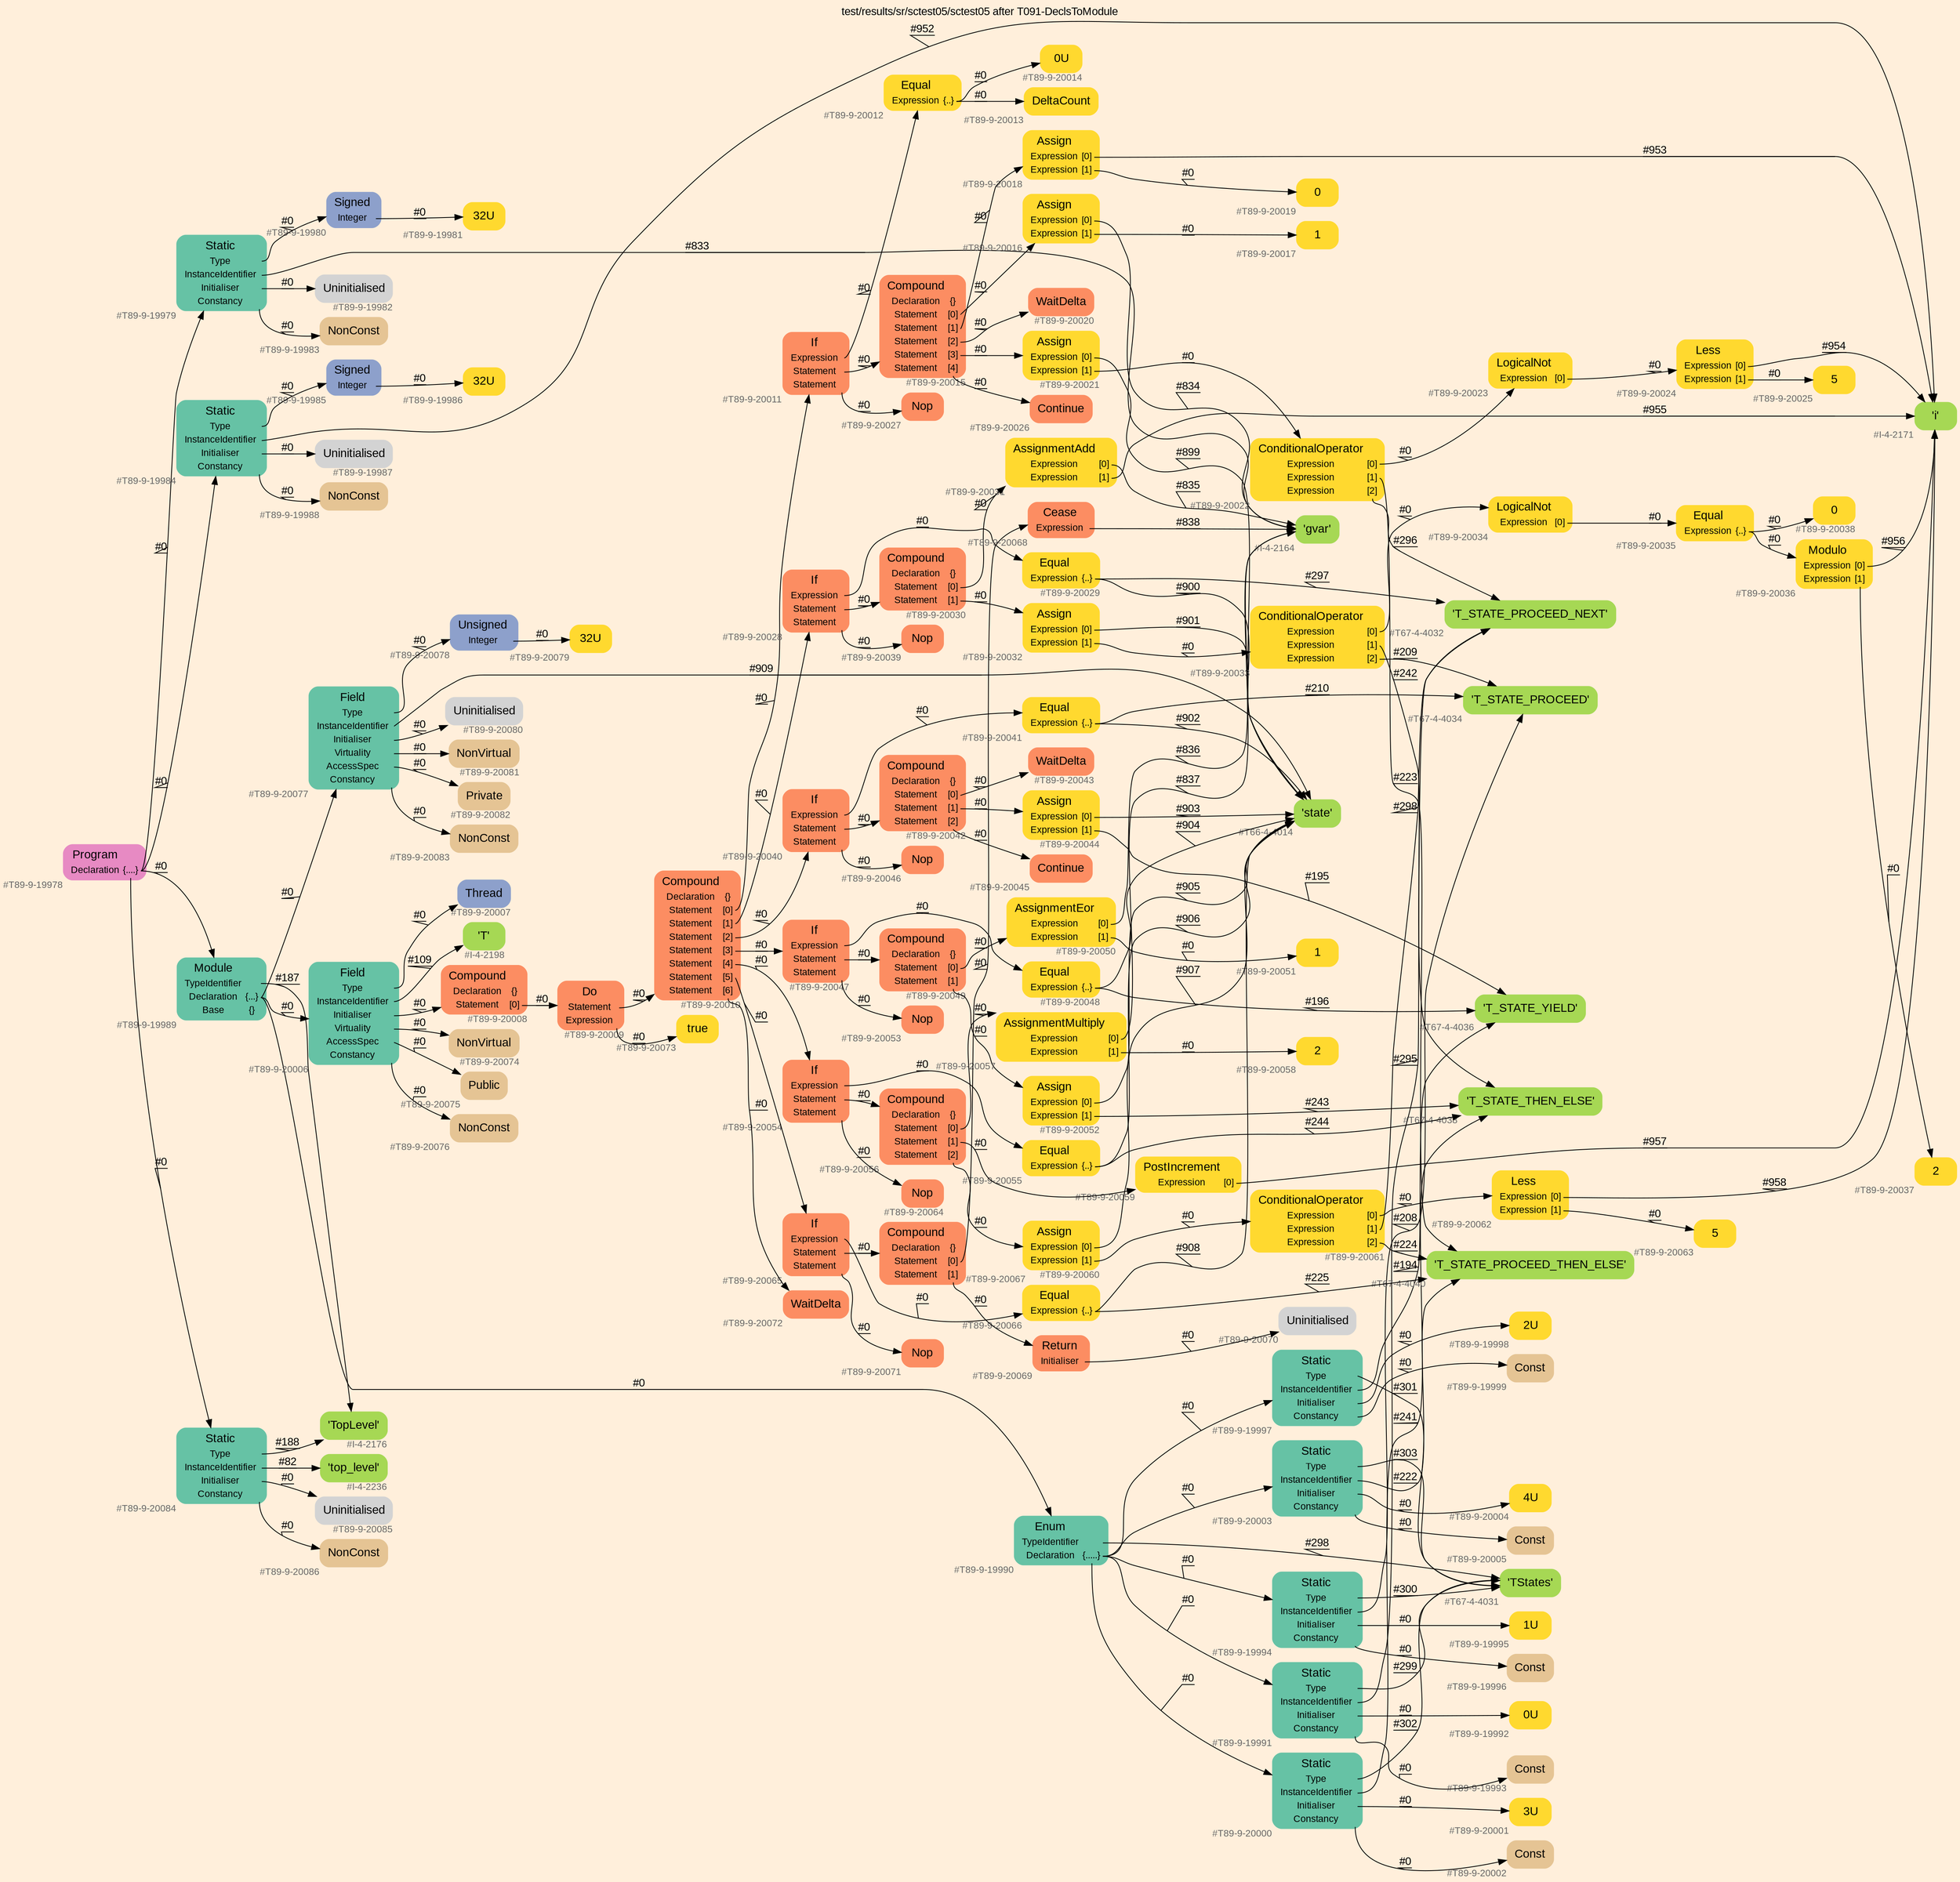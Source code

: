 digraph "test/results/sr/sctest05/sctest05 after T091-DeclsToModule" {
label = "test/results/sr/sctest05/sctest05 after T091-DeclsToModule"
labelloc = t
graph [
    rankdir = "LR"
    ranksep = 0.3
    bgcolor = antiquewhite1
    color = black
    fontcolor = black
    fontname = "Arial"
];
node [
    fontname = "Arial"
];
edge [
    fontname = "Arial"
];

// -------------------- node figure --------------------
// -------- block #T89-9-19978 ----------
"#T89-9-19978" [
    fillcolor = "/set28/4"
    xlabel = "#T89-9-19978"
    fontsize = "12"
    fontcolor = grey40
    shape = "plaintext"
    label = <<TABLE BORDER="0" CELLBORDER="0" CELLSPACING="0">
     <TR><TD><FONT COLOR="black" POINT-SIZE="15">Program</FONT></TD></TR>
     <TR><TD><FONT COLOR="black" POINT-SIZE="12">Declaration</FONT></TD><TD PORT="port0"><FONT COLOR="black" POINT-SIZE="12">{....}</FONT></TD></TR>
    </TABLE>>
    style = "rounded,filled"
];

// -------- block #T89-9-19979 ----------
"#T89-9-19979" [
    fillcolor = "/set28/1"
    xlabel = "#T89-9-19979"
    fontsize = "12"
    fontcolor = grey40
    shape = "plaintext"
    label = <<TABLE BORDER="0" CELLBORDER="0" CELLSPACING="0">
     <TR><TD><FONT COLOR="black" POINT-SIZE="15">Static</FONT></TD></TR>
     <TR><TD><FONT COLOR="black" POINT-SIZE="12">Type</FONT></TD><TD PORT="port0"></TD></TR>
     <TR><TD><FONT COLOR="black" POINT-SIZE="12">InstanceIdentifier</FONT></TD><TD PORT="port1"></TD></TR>
     <TR><TD><FONT COLOR="black" POINT-SIZE="12">Initialiser</FONT></TD><TD PORT="port2"></TD></TR>
     <TR><TD><FONT COLOR="black" POINT-SIZE="12">Constancy</FONT></TD><TD PORT="port3"></TD></TR>
    </TABLE>>
    style = "rounded,filled"
];

// -------- block #T89-9-19980 ----------
"#T89-9-19980" [
    fillcolor = "/set28/3"
    xlabel = "#T89-9-19980"
    fontsize = "12"
    fontcolor = grey40
    shape = "plaintext"
    label = <<TABLE BORDER="0" CELLBORDER="0" CELLSPACING="0">
     <TR><TD><FONT COLOR="black" POINT-SIZE="15">Signed</FONT></TD></TR>
     <TR><TD><FONT COLOR="black" POINT-SIZE="12">Integer</FONT></TD><TD PORT="port0"></TD></TR>
    </TABLE>>
    style = "rounded,filled"
];

// -------- block #T89-9-19981 ----------
"#T89-9-19981" [
    fillcolor = "/set28/6"
    xlabel = "#T89-9-19981"
    fontsize = "12"
    fontcolor = grey40
    shape = "plaintext"
    label = <<TABLE BORDER="0" CELLBORDER="0" CELLSPACING="0">
     <TR><TD><FONT COLOR="black" POINT-SIZE="15">32U</FONT></TD></TR>
    </TABLE>>
    style = "rounded,filled"
];

// -------- block #I-4-2164 ----------
"#I-4-2164" [
    fillcolor = "/set28/5"
    xlabel = "#I-4-2164"
    fontsize = "12"
    fontcolor = grey40
    shape = "plaintext"
    label = <<TABLE BORDER="0" CELLBORDER="0" CELLSPACING="0">
     <TR><TD><FONT COLOR="black" POINT-SIZE="15">'gvar'</FONT></TD></TR>
    </TABLE>>
    style = "rounded,filled"
];

// -------- block #T89-9-19982 ----------
"#T89-9-19982" [
    xlabel = "#T89-9-19982"
    fontsize = "12"
    fontcolor = grey40
    shape = "plaintext"
    label = <<TABLE BORDER="0" CELLBORDER="0" CELLSPACING="0">
     <TR><TD><FONT COLOR="black" POINT-SIZE="15">Uninitialised</FONT></TD></TR>
    </TABLE>>
    style = "rounded,filled"
];

// -------- block #T89-9-19983 ----------
"#T89-9-19983" [
    fillcolor = "/set28/7"
    xlabel = "#T89-9-19983"
    fontsize = "12"
    fontcolor = grey40
    shape = "plaintext"
    label = <<TABLE BORDER="0" CELLBORDER="0" CELLSPACING="0">
     <TR><TD><FONT COLOR="black" POINT-SIZE="15">NonConst</FONT></TD></TR>
    </TABLE>>
    style = "rounded,filled"
];

// -------- block #T89-9-19984 ----------
"#T89-9-19984" [
    fillcolor = "/set28/1"
    xlabel = "#T89-9-19984"
    fontsize = "12"
    fontcolor = grey40
    shape = "plaintext"
    label = <<TABLE BORDER="0" CELLBORDER="0" CELLSPACING="0">
     <TR><TD><FONT COLOR="black" POINT-SIZE="15">Static</FONT></TD></TR>
     <TR><TD><FONT COLOR="black" POINT-SIZE="12">Type</FONT></TD><TD PORT="port0"></TD></TR>
     <TR><TD><FONT COLOR="black" POINT-SIZE="12">InstanceIdentifier</FONT></TD><TD PORT="port1"></TD></TR>
     <TR><TD><FONT COLOR="black" POINT-SIZE="12">Initialiser</FONT></TD><TD PORT="port2"></TD></TR>
     <TR><TD><FONT COLOR="black" POINT-SIZE="12">Constancy</FONT></TD><TD PORT="port3"></TD></TR>
    </TABLE>>
    style = "rounded,filled"
];

// -------- block #T89-9-19985 ----------
"#T89-9-19985" [
    fillcolor = "/set28/3"
    xlabel = "#T89-9-19985"
    fontsize = "12"
    fontcolor = grey40
    shape = "plaintext"
    label = <<TABLE BORDER="0" CELLBORDER="0" CELLSPACING="0">
     <TR><TD><FONT COLOR="black" POINT-SIZE="15">Signed</FONT></TD></TR>
     <TR><TD><FONT COLOR="black" POINT-SIZE="12">Integer</FONT></TD><TD PORT="port0"></TD></TR>
    </TABLE>>
    style = "rounded,filled"
];

// -------- block #T89-9-19986 ----------
"#T89-9-19986" [
    fillcolor = "/set28/6"
    xlabel = "#T89-9-19986"
    fontsize = "12"
    fontcolor = grey40
    shape = "plaintext"
    label = <<TABLE BORDER="0" CELLBORDER="0" CELLSPACING="0">
     <TR><TD><FONT COLOR="black" POINT-SIZE="15">32U</FONT></TD></TR>
    </TABLE>>
    style = "rounded,filled"
];

// -------- block #I-4-2171 ----------
"#I-4-2171" [
    fillcolor = "/set28/5"
    xlabel = "#I-4-2171"
    fontsize = "12"
    fontcolor = grey40
    shape = "plaintext"
    label = <<TABLE BORDER="0" CELLBORDER="0" CELLSPACING="0">
     <TR><TD><FONT COLOR="black" POINT-SIZE="15">'i'</FONT></TD></TR>
    </TABLE>>
    style = "rounded,filled"
];

// -------- block #T89-9-19987 ----------
"#T89-9-19987" [
    xlabel = "#T89-9-19987"
    fontsize = "12"
    fontcolor = grey40
    shape = "plaintext"
    label = <<TABLE BORDER="0" CELLBORDER="0" CELLSPACING="0">
     <TR><TD><FONT COLOR="black" POINT-SIZE="15">Uninitialised</FONT></TD></TR>
    </TABLE>>
    style = "rounded,filled"
];

// -------- block #T89-9-19988 ----------
"#T89-9-19988" [
    fillcolor = "/set28/7"
    xlabel = "#T89-9-19988"
    fontsize = "12"
    fontcolor = grey40
    shape = "plaintext"
    label = <<TABLE BORDER="0" CELLBORDER="0" CELLSPACING="0">
     <TR><TD><FONT COLOR="black" POINT-SIZE="15">NonConst</FONT></TD></TR>
    </TABLE>>
    style = "rounded,filled"
];

// -------- block #T89-9-19989 ----------
"#T89-9-19989" [
    fillcolor = "/set28/1"
    xlabel = "#T89-9-19989"
    fontsize = "12"
    fontcolor = grey40
    shape = "plaintext"
    label = <<TABLE BORDER="0" CELLBORDER="0" CELLSPACING="0">
     <TR><TD><FONT COLOR="black" POINT-SIZE="15">Module</FONT></TD></TR>
     <TR><TD><FONT COLOR="black" POINT-SIZE="12">TypeIdentifier</FONT></TD><TD PORT="port0"></TD></TR>
     <TR><TD><FONT COLOR="black" POINT-SIZE="12">Declaration</FONT></TD><TD PORT="port1"><FONT COLOR="black" POINT-SIZE="12">{...}</FONT></TD></TR>
     <TR><TD><FONT COLOR="black" POINT-SIZE="12">Base</FONT></TD><TD PORT="port2"><FONT COLOR="black" POINT-SIZE="12">{}</FONT></TD></TR>
    </TABLE>>
    style = "rounded,filled"
];

// -------- block #I-4-2176 ----------
"#I-4-2176" [
    fillcolor = "/set28/5"
    xlabel = "#I-4-2176"
    fontsize = "12"
    fontcolor = grey40
    shape = "plaintext"
    label = <<TABLE BORDER="0" CELLBORDER="0" CELLSPACING="0">
     <TR><TD><FONT COLOR="black" POINT-SIZE="15">'TopLevel'</FONT></TD></TR>
    </TABLE>>
    style = "rounded,filled"
];

// -------- block #T89-9-19990 ----------
"#T89-9-19990" [
    fillcolor = "/set28/1"
    xlabel = "#T89-9-19990"
    fontsize = "12"
    fontcolor = grey40
    shape = "plaintext"
    label = <<TABLE BORDER="0" CELLBORDER="0" CELLSPACING="0">
     <TR><TD><FONT COLOR="black" POINT-SIZE="15">Enum</FONT></TD></TR>
     <TR><TD><FONT COLOR="black" POINT-SIZE="12">TypeIdentifier</FONT></TD><TD PORT="port0"></TD></TR>
     <TR><TD><FONT COLOR="black" POINT-SIZE="12">Declaration</FONT></TD><TD PORT="port1"><FONT COLOR="black" POINT-SIZE="12">{.....}</FONT></TD></TR>
    </TABLE>>
    style = "rounded,filled"
];

// -------- block #T67-4-4031 ----------
"#T67-4-4031" [
    fillcolor = "/set28/5"
    xlabel = "#T67-4-4031"
    fontsize = "12"
    fontcolor = grey40
    shape = "plaintext"
    label = <<TABLE BORDER="0" CELLBORDER="0" CELLSPACING="0">
     <TR><TD><FONT COLOR="black" POINT-SIZE="15">'TStates'</FONT></TD></TR>
    </TABLE>>
    style = "rounded,filled"
];

// -------- block #T89-9-19991 ----------
"#T89-9-19991" [
    fillcolor = "/set28/1"
    xlabel = "#T89-9-19991"
    fontsize = "12"
    fontcolor = grey40
    shape = "plaintext"
    label = <<TABLE BORDER="0" CELLBORDER="0" CELLSPACING="0">
     <TR><TD><FONT COLOR="black" POINT-SIZE="15">Static</FONT></TD></TR>
     <TR><TD><FONT COLOR="black" POINT-SIZE="12">Type</FONT></TD><TD PORT="port0"></TD></TR>
     <TR><TD><FONT COLOR="black" POINT-SIZE="12">InstanceIdentifier</FONT></TD><TD PORT="port1"></TD></TR>
     <TR><TD><FONT COLOR="black" POINT-SIZE="12">Initialiser</FONT></TD><TD PORT="port2"></TD></TR>
     <TR><TD><FONT COLOR="black" POINT-SIZE="12">Constancy</FONT></TD><TD PORT="port3"></TD></TR>
    </TABLE>>
    style = "rounded,filled"
];

// -------- block #T67-4-4032 ----------
"#T67-4-4032" [
    fillcolor = "/set28/5"
    xlabel = "#T67-4-4032"
    fontsize = "12"
    fontcolor = grey40
    shape = "plaintext"
    label = <<TABLE BORDER="0" CELLBORDER="0" CELLSPACING="0">
     <TR><TD><FONT COLOR="black" POINT-SIZE="15">'T_STATE_PROCEED_NEXT'</FONT></TD></TR>
    </TABLE>>
    style = "rounded,filled"
];

// -------- block #T89-9-19992 ----------
"#T89-9-19992" [
    fillcolor = "/set28/6"
    xlabel = "#T89-9-19992"
    fontsize = "12"
    fontcolor = grey40
    shape = "plaintext"
    label = <<TABLE BORDER="0" CELLBORDER="0" CELLSPACING="0">
     <TR><TD><FONT COLOR="black" POINT-SIZE="15">0U</FONT></TD></TR>
    </TABLE>>
    style = "rounded,filled"
];

// -------- block #T89-9-19993 ----------
"#T89-9-19993" [
    fillcolor = "/set28/7"
    xlabel = "#T89-9-19993"
    fontsize = "12"
    fontcolor = grey40
    shape = "plaintext"
    label = <<TABLE BORDER="0" CELLBORDER="0" CELLSPACING="0">
     <TR><TD><FONT COLOR="black" POINT-SIZE="15">Const</FONT></TD></TR>
    </TABLE>>
    style = "rounded,filled"
];

// -------- block #T89-9-19994 ----------
"#T89-9-19994" [
    fillcolor = "/set28/1"
    xlabel = "#T89-9-19994"
    fontsize = "12"
    fontcolor = grey40
    shape = "plaintext"
    label = <<TABLE BORDER="0" CELLBORDER="0" CELLSPACING="0">
     <TR><TD><FONT COLOR="black" POINT-SIZE="15">Static</FONT></TD></TR>
     <TR><TD><FONT COLOR="black" POINT-SIZE="12">Type</FONT></TD><TD PORT="port0"></TD></TR>
     <TR><TD><FONT COLOR="black" POINT-SIZE="12">InstanceIdentifier</FONT></TD><TD PORT="port1"></TD></TR>
     <TR><TD><FONT COLOR="black" POINT-SIZE="12">Initialiser</FONT></TD><TD PORT="port2"></TD></TR>
     <TR><TD><FONT COLOR="black" POINT-SIZE="12">Constancy</FONT></TD><TD PORT="port3"></TD></TR>
    </TABLE>>
    style = "rounded,filled"
];

// -------- block #T67-4-4034 ----------
"#T67-4-4034" [
    fillcolor = "/set28/5"
    xlabel = "#T67-4-4034"
    fontsize = "12"
    fontcolor = grey40
    shape = "plaintext"
    label = <<TABLE BORDER="0" CELLBORDER="0" CELLSPACING="0">
     <TR><TD><FONT COLOR="black" POINT-SIZE="15">'T_STATE_PROCEED'</FONT></TD></TR>
    </TABLE>>
    style = "rounded,filled"
];

// -------- block #T89-9-19995 ----------
"#T89-9-19995" [
    fillcolor = "/set28/6"
    xlabel = "#T89-9-19995"
    fontsize = "12"
    fontcolor = grey40
    shape = "plaintext"
    label = <<TABLE BORDER="0" CELLBORDER="0" CELLSPACING="0">
     <TR><TD><FONT COLOR="black" POINT-SIZE="15">1U</FONT></TD></TR>
    </TABLE>>
    style = "rounded,filled"
];

// -------- block #T89-9-19996 ----------
"#T89-9-19996" [
    fillcolor = "/set28/7"
    xlabel = "#T89-9-19996"
    fontsize = "12"
    fontcolor = grey40
    shape = "plaintext"
    label = <<TABLE BORDER="0" CELLBORDER="0" CELLSPACING="0">
     <TR><TD><FONT COLOR="black" POINT-SIZE="15">Const</FONT></TD></TR>
    </TABLE>>
    style = "rounded,filled"
];

// -------- block #T89-9-19997 ----------
"#T89-9-19997" [
    fillcolor = "/set28/1"
    xlabel = "#T89-9-19997"
    fontsize = "12"
    fontcolor = grey40
    shape = "plaintext"
    label = <<TABLE BORDER="0" CELLBORDER="0" CELLSPACING="0">
     <TR><TD><FONT COLOR="black" POINT-SIZE="15">Static</FONT></TD></TR>
     <TR><TD><FONT COLOR="black" POINT-SIZE="12">Type</FONT></TD><TD PORT="port0"></TD></TR>
     <TR><TD><FONT COLOR="black" POINT-SIZE="12">InstanceIdentifier</FONT></TD><TD PORT="port1"></TD></TR>
     <TR><TD><FONT COLOR="black" POINT-SIZE="12">Initialiser</FONT></TD><TD PORT="port2"></TD></TR>
     <TR><TD><FONT COLOR="black" POINT-SIZE="12">Constancy</FONT></TD><TD PORT="port3"></TD></TR>
    </TABLE>>
    style = "rounded,filled"
];

// -------- block #T67-4-4036 ----------
"#T67-4-4036" [
    fillcolor = "/set28/5"
    xlabel = "#T67-4-4036"
    fontsize = "12"
    fontcolor = grey40
    shape = "plaintext"
    label = <<TABLE BORDER="0" CELLBORDER="0" CELLSPACING="0">
     <TR><TD><FONT COLOR="black" POINT-SIZE="15">'T_STATE_YIELD'</FONT></TD></TR>
    </TABLE>>
    style = "rounded,filled"
];

// -------- block #T89-9-19998 ----------
"#T89-9-19998" [
    fillcolor = "/set28/6"
    xlabel = "#T89-9-19998"
    fontsize = "12"
    fontcolor = grey40
    shape = "plaintext"
    label = <<TABLE BORDER="0" CELLBORDER="0" CELLSPACING="0">
     <TR><TD><FONT COLOR="black" POINT-SIZE="15">2U</FONT></TD></TR>
    </TABLE>>
    style = "rounded,filled"
];

// -------- block #T89-9-19999 ----------
"#T89-9-19999" [
    fillcolor = "/set28/7"
    xlabel = "#T89-9-19999"
    fontsize = "12"
    fontcolor = grey40
    shape = "plaintext"
    label = <<TABLE BORDER="0" CELLBORDER="0" CELLSPACING="0">
     <TR><TD><FONT COLOR="black" POINT-SIZE="15">Const</FONT></TD></TR>
    </TABLE>>
    style = "rounded,filled"
];

// -------- block #T89-9-20000 ----------
"#T89-9-20000" [
    fillcolor = "/set28/1"
    xlabel = "#T89-9-20000"
    fontsize = "12"
    fontcolor = grey40
    shape = "plaintext"
    label = <<TABLE BORDER="0" CELLBORDER="0" CELLSPACING="0">
     <TR><TD><FONT COLOR="black" POINT-SIZE="15">Static</FONT></TD></TR>
     <TR><TD><FONT COLOR="black" POINT-SIZE="12">Type</FONT></TD><TD PORT="port0"></TD></TR>
     <TR><TD><FONT COLOR="black" POINT-SIZE="12">InstanceIdentifier</FONT></TD><TD PORT="port1"></TD></TR>
     <TR><TD><FONT COLOR="black" POINT-SIZE="12">Initialiser</FONT></TD><TD PORT="port2"></TD></TR>
     <TR><TD><FONT COLOR="black" POINT-SIZE="12">Constancy</FONT></TD><TD PORT="port3"></TD></TR>
    </TABLE>>
    style = "rounded,filled"
];

// -------- block #T67-4-4038 ----------
"#T67-4-4038" [
    fillcolor = "/set28/5"
    xlabel = "#T67-4-4038"
    fontsize = "12"
    fontcolor = grey40
    shape = "plaintext"
    label = <<TABLE BORDER="0" CELLBORDER="0" CELLSPACING="0">
     <TR><TD><FONT COLOR="black" POINT-SIZE="15">'T_STATE_THEN_ELSE'</FONT></TD></TR>
    </TABLE>>
    style = "rounded,filled"
];

// -------- block #T89-9-20001 ----------
"#T89-9-20001" [
    fillcolor = "/set28/6"
    xlabel = "#T89-9-20001"
    fontsize = "12"
    fontcolor = grey40
    shape = "plaintext"
    label = <<TABLE BORDER="0" CELLBORDER="0" CELLSPACING="0">
     <TR><TD><FONT COLOR="black" POINT-SIZE="15">3U</FONT></TD></TR>
    </TABLE>>
    style = "rounded,filled"
];

// -------- block #T89-9-20002 ----------
"#T89-9-20002" [
    fillcolor = "/set28/7"
    xlabel = "#T89-9-20002"
    fontsize = "12"
    fontcolor = grey40
    shape = "plaintext"
    label = <<TABLE BORDER="0" CELLBORDER="0" CELLSPACING="0">
     <TR><TD><FONT COLOR="black" POINT-SIZE="15">Const</FONT></TD></TR>
    </TABLE>>
    style = "rounded,filled"
];

// -------- block #T89-9-20003 ----------
"#T89-9-20003" [
    fillcolor = "/set28/1"
    xlabel = "#T89-9-20003"
    fontsize = "12"
    fontcolor = grey40
    shape = "plaintext"
    label = <<TABLE BORDER="0" CELLBORDER="0" CELLSPACING="0">
     <TR><TD><FONT COLOR="black" POINT-SIZE="15">Static</FONT></TD></TR>
     <TR><TD><FONT COLOR="black" POINT-SIZE="12">Type</FONT></TD><TD PORT="port0"></TD></TR>
     <TR><TD><FONT COLOR="black" POINT-SIZE="12">InstanceIdentifier</FONT></TD><TD PORT="port1"></TD></TR>
     <TR><TD><FONT COLOR="black" POINT-SIZE="12">Initialiser</FONT></TD><TD PORT="port2"></TD></TR>
     <TR><TD><FONT COLOR="black" POINT-SIZE="12">Constancy</FONT></TD><TD PORT="port3"></TD></TR>
    </TABLE>>
    style = "rounded,filled"
];

// -------- block #T67-4-4040 ----------
"#T67-4-4040" [
    fillcolor = "/set28/5"
    xlabel = "#T67-4-4040"
    fontsize = "12"
    fontcolor = grey40
    shape = "plaintext"
    label = <<TABLE BORDER="0" CELLBORDER="0" CELLSPACING="0">
     <TR><TD><FONT COLOR="black" POINT-SIZE="15">'T_STATE_PROCEED_THEN_ELSE'</FONT></TD></TR>
    </TABLE>>
    style = "rounded,filled"
];

// -------- block #T89-9-20004 ----------
"#T89-9-20004" [
    fillcolor = "/set28/6"
    xlabel = "#T89-9-20004"
    fontsize = "12"
    fontcolor = grey40
    shape = "plaintext"
    label = <<TABLE BORDER="0" CELLBORDER="0" CELLSPACING="0">
     <TR><TD><FONT COLOR="black" POINT-SIZE="15">4U</FONT></TD></TR>
    </TABLE>>
    style = "rounded,filled"
];

// -------- block #T89-9-20005 ----------
"#T89-9-20005" [
    fillcolor = "/set28/7"
    xlabel = "#T89-9-20005"
    fontsize = "12"
    fontcolor = grey40
    shape = "plaintext"
    label = <<TABLE BORDER="0" CELLBORDER="0" CELLSPACING="0">
     <TR><TD><FONT COLOR="black" POINT-SIZE="15">Const</FONT></TD></TR>
    </TABLE>>
    style = "rounded,filled"
];

// -------- block #T89-9-20006 ----------
"#T89-9-20006" [
    fillcolor = "/set28/1"
    xlabel = "#T89-9-20006"
    fontsize = "12"
    fontcolor = grey40
    shape = "plaintext"
    label = <<TABLE BORDER="0" CELLBORDER="0" CELLSPACING="0">
     <TR><TD><FONT COLOR="black" POINT-SIZE="15">Field</FONT></TD></TR>
     <TR><TD><FONT COLOR="black" POINT-SIZE="12">Type</FONT></TD><TD PORT="port0"></TD></TR>
     <TR><TD><FONT COLOR="black" POINT-SIZE="12">InstanceIdentifier</FONT></TD><TD PORT="port1"></TD></TR>
     <TR><TD><FONT COLOR="black" POINT-SIZE="12">Initialiser</FONT></TD><TD PORT="port2"></TD></TR>
     <TR><TD><FONT COLOR="black" POINT-SIZE="12">Virtuality</FONT></TD><TD PORT="port3"></TD></TR>
     <TR><TD><FONT COLOR="black" POINT-SIZE="12">AccessSpec</FONT></TD><TD PORT="port4"></TD></TR>
     <TR><TD><FONT COLOR="black" POINT-SIZE="12">Constancy</FONT></TD><TD PORT="port5"></TD></TR>
    </TABLE>>
    style = "rounded,filled"
];

// -------- block #T89-9-20007 ----------
"#T89-9-20007" [
    fillcolor = "/set28/3"
    xlabel = "#T89-9-20007"
    fontsize = "12"
    fontcolor = grey40
    shape = "plaintext"
    label = <<TABLE BORDER="0" CELLBORDER="0" CELLSPACING="0">
     <TR><TD><FONT COLOR="black" POINT-SIZE="15">Thread</FONT></TD></TR>
    </TABLE>>
    style = "rounded,filled"
];

// -------- block #I-4-2198 ----------
"#I-4-2198" [
    fillcolor = "/set28/5"
    xlabel = "#I-4-2198"
    fontsize = "12"
    fontcolor = grey40
    shape = "plaintext"
    label = <<TABLE BORDER="0" CELLBORDER="0" CELLSPACING="0">
     <TR><TD><FONT COLOR="black" POINT-SIZE="15">'T'</FONT></TD></TR>
    </TABLE>>
    style = "rounded,filled"
];

// -------- block #T89-9-20008 ----------
"#T89-9-20008" [
    fillcolor = "/set28/2"
    xlabel = "#T89-9-20008"
    fontsize = "12"
    fontcolor = grey40
    shape = "plaintext"
    label = <<TABLE BORDER="0" CELLBORDER="0" CELLSPACING="0">
     <TR><TD><FONT COLOR="black" POINT-SIZE="15">Compound</FONT></TD></TR>
     <TR><TD><FONT COLOR="black" POINT-SIZE="12">Declaration</FONT></TD><TD PORT="port0"><FONT COLOR="black" POINT-SIZE="12">{}</FONT></TD></TR>
     <TR><TD><FONT COLOR="black" POINT-SIZE="12">Statement</FONT></TD><TD PORT="port1"><FONT COLOR="black" POINT-SIZE="12">[0]</FONT></TD></TR>
    </TABLE>>
    style = "rounded,filled"
];

// -------- block #T89-9-20009 ----------
"#T89-9-20009" [
    fillcolor = "/set28/2"
    xlabel = "#T89-9-20009"
    fontsize = "12"
    fontcolor = grey40
    shape = "plaintext"
    label = <<TABLE BORDER="0" CELLBORDER="0" CELLSPACING="0">
     <TR><TD><FONT COLOR="black" POINT-SIZE="15">Do</FONT></TD></TR>
     <TR><TD><FONT COLOR="black" POINT-SIZE="12">Statement</FONT></TD><TD PORT="port0"></TD></TR>
     <TR><TD><FONT COLOR="black" POINT-SIZE="12">Expression</FONT></TD><TD PORT="port1"></TD></TR>
    </TABLE>>
    style = "rounded,filled"
];

// -------- block #T89-9-20010 ----------
"#T89-9-20010" [
    fillcolor = "/set28/2"
    xlabel = "#T89-9-20010"
    fontsize = "12"
    fontcolor = grey40
    shape = "plaintext"
    label = <<TABLE BORDER="0" CELLBORDER="0" CELLSPACING="0">
     <TR><TD><FONT COLOR="black" POINT-SIZE="15">Compound</FONT></TD></TR>
     <TR><TD><FONT COLOR="black" POINT-SIZE="12">Declaration</FONT></TD><TD PORT="port0"><FONT COLOR="black" POINT-SIZE="12">{}</FONT></TD></TR>
     <TR><TD><FONT COLOR="black" POINT-SIZE="12">Statement</FONT></TD><TD PORT="port1"><FONT COLOR="black" POINT-SIZE="12">[0]</FONT></TD></TR>
     <TR><TD><FONT COLOR="black" POINT-SIZE="12">Statement</FONT></TD><TD PORT="port2"><FONT COLOR="black" POINT-SIZE="12">[1]</FONT></TD></TR>
     <TR><TD><FONT COLOR="black" POINT-SIZE="12">Statement</FONT></TD><TD PORT="port3"><FONT COLOR="black" POINT-SIZE="12">[2]</FONT></TD></TR>
     <TR><TD><FONT COLOR="black" POINT-SIZE="12">Statement</FONT></TD><TD PORT="port4"><FONT COLOR="black" POINT-SIZE="12">[3]</FONT></TD></TR>
     <TR><TD><FONT COLOR="black" POINT-SIZE="12">Statement</FONT></TD><TD PORT="port5"><FONT COLOR="black" POINT-SIZE="12">[4]</FONT></TD></TR>
     <TR><TD><FONT COLOR="black" POINT-SIZE="12">Statement</FONT></TD><TD PORT="port6"><FONT COLOR="black" POINT-SIZE="12">[5]</FONT></TD></TR>
     <TR><TD><FONT COLOR="black" POINT-SIZE="12">Statement</FONT></TD><TD PORT="port7"><FONT COLOR="black" POINT-SIZE="12">[6]</FONT></TD></TR>
    </TABLE>>
    style = "rounded,filled"
];

// -------- block #T89-9-20011 ----------
"#T89-9-20011" [
    fillcolor = "/set28/2"
    xlabel = "#T89-9-20011"
    fontsize = "12"
    fontcolor = grey40
    shape = "plaintext"
    label = <<TABLE BORDER="0" CELLBORDER="0" CELLSPACING="0">
     <TR><TD><FONT COLOR="black" POINT-SIZE="15">If</FONT></TD></TR>
     <TR><TD><FONT COLOR="black" POINT-SIZE="12">Expression</FONT></TD><TD PORT="port0"></TD></TR>
     <TR><TD><FONT COLOR="black" POINT-SIZE="12">Statement</FONT></TD><TD PORT="port1"></TD></TR>
     <TR><TD><FONT COLOR="black" POINT-SIZE="12">Statement</FONT></TD><TD PORT="port2"></TD></TR>
    </TABLE>>
    style = "rounded,filled"
];

// -------- block #T89-9-20012 ----------
"#T89-9-20012" [
    fillcolor = "/set28/6"
    xlabel = "#T89-9-20012"
    fontsize = "12"
    fontcolor = grey40
    shape = "plaintext"
    label = <<TABLE BORDER="0" CELLBORDER="0" CELLSPACING="0">
     <TR><TD><FONT COLOR="black" POINT-SIZE="15">Equal</FONT></TD></TR>
     <TR><TD><FONT COLOR="black" POINT-SIZE="12">Expression</FONT></TD><TD PORT="port0"><FONT COLOR="black" POINT-SIZE="12">{..}</FONT></TD></TR>
    </TABLE>>
    style = "rounded,filled"
];

// -------- block #T89-9-20013 ----------
"#T89-9-20013" [
    fillcolor = "/set28/6"
    xlabel = "#T89-9-20013"
    fontsize = "12"
    fontcolor = grey40
    shape = "plaintext"
    label = <<TABLE BORDER="0" CELLBORDER="0" CELLSPACING="0">
     <TR><TD><FONT COLOR="black" POINT-SIZE="15">DeltaCount</FONT></TD></TR>
    </TABLE>>
    style = "rounded,filled"
];

// -------- block #T89-9-20014 ----------
"#T89-9-20014" [
    fillcolor = "/set28/6"
    xlabel = "#T89-9-20014"
    fontsize = "12"
    fontcolor = grey40
    shape = "plaintext"
    label = <<TABLE BORDER="0" CELLBORDER="0" CELLSPACING="0">
     <TR><TD><FONT COLOR="black" POINT-SIZE="15">0U</FONT></TD></TR>
    </TABLE>>
    style = "rounded,filled"
];

// -------- block #T89-9-20015 ----------
"#T89-9-20015" [
    fillcolor = "/set28/2"
    xlabel = "#T89-9-20015"
    fontsize = "12"
    fontcolor = grey40
    shape = "plaintext"
    label = <<TABLE BORDER="0" CELLBORDER="0" CELLSPACING="0">
     <TR><TD><FONT COLOR="black" POINT-SIZE="15">Compound</FONT></TD></TR>
     <TR><TD><FONT COLOR="black" POINT-SIZE="12">Declaration</FONT></TD><TD PORT="port0"><FONT COLOR="black" POINT-SIZE="12">{}</FONT></TD></TR>
     <TR><TD><FONT COLOR="black" POINT-SIZE="12">Statement</FONT></TD><TD PORT="port1"><FONT COLOR="black" POINT-SIZE="12">[0]</FONT></TD></TR>
     <TR><TD><FONT COLOR="black" POINT-SIZE="12">Statement</FONT></TD><TD PORT="port2"><FONT COLOR="black" POINT-SIZE="12">[1]</FONT></TD></TR>
     <TR><TD><FONT COLOR="black" POINT-SIZE="12">Statement</FONT></TD><TD PORT="port3"><FONT COLOR="black" POINT-SIZE="12">[2]</FONT></TD></TR>
     <TR><TD><FONT COLOR="black" POINT-SIZE="12">Statement</FONT></TD><TD PORT="port4"><FONT COLOR="black" POINT-SIZE="12">[3]</FONT></TD></TR>
     <TR><TD><FONT COLOR="black" POINT-SIZE="12">Statement</FONT></TD><TD PORT="port5"><FONT COLOR="black" POINT-SIZE="12">[4]</FONT></TD></TR>
    </TABLE>>
    style = "rounded,filled"
];

// -------- block #T89-9-20016 ----------
"#T89-9-20016" [
    fillcolor = "/set28/6"
    xlabel = "#T89-9-20016"
    fontsize = "12"
    fontcolor = grey40
    shape = "plaintext"
    label = <<TABLE BORDER="0" CELLBORDER="0" CELLSPACING="0">
     <TR><TD><FONT COLOR="black" POINT-SIZE="15">Assign</FONT></TD></TR>
     <TR><TD><FONT COLOR="black" POINT-SIZE="12">Expression</FONT></TD><TD PORT="port0"><FONT COLOR="black" POINT-SIZE="12">[0]</FONT></TD></TR>
     <TR><TD><FONT COLOR="black" POINT-SIZE="12">Expression</FONT></TD><TD PORT="port1"><FONT COLOR="black" POINT-SIZE="12">[1]</FONT></TD></TR>
    </TABLE>>
    style = "rounded,filled"
];

// -------- block #T89-9-20017 ----------
"#T89-9-20017" [
    fillcolor = "/set28/6"
    xlabel = "#T89-9-20017"
    fontsize = "12"
    fontcolor = grey40
    shape = "plaintext"
    label = <<TABLE BORDER="0" CELLBORDER="0" CELLSPACING="0">
     <TR><TD><FONT COLOR="black" POINT-SIZE="15">1</FONT></TD></TR>
    </TABLE>>
    style = "rounded,filled"
];

// -------- block #T89-9-20018 ----------
"#T89-9-20018" [
    fillcolor = "/set28/6"
    xlabel = "#T89-9-20018"
    fontsize = "12"
    fontcolor = grey40
    shape = "plaintext"
    label = <<TABLE BORDER="0" CELLBORDER="0" CELLSPACING="0">
     <TR><TD><FONT COLOR="black" POINT-SIZE="15">Assign</FONT></TD></TR>
     <TR><TD><FONT COLOR="black" POINT-SIZE="12">Expression</FONT></TD><TD PORT="port0"><FONT COLOR="black" POINT-SIZE="12">[0]</FONT></TD></TR>
     <TR><TD><FONT COLOR="black" POINT-SIZE="12">Expression</FONT></TD><TD PORT="port1"><FONT COLOR="black" POINT-SIZE="12">[1]</FONT></TD></TR>
    </TABLE>>
    style = "rounded,filled"
];

// -------- block #T89-9-20019 ----------
"#T89-9-20019" [
    fillcolor = "/set28/6"
    xlabel = "#T89-9-20019"
    fontsize = "12"
    fontcolor = grey40
    shape = "plaintext"
    label = <<TABLE BORDER="0" CELLBORDER="0" CELLSPACING="0">
     <TR><TD><FONT COLOR="black" POINT-SIZE="15">0</FONT></TD></TR>
    </TABLE>>
    style = "rounded,filled"
];

// -------- block #T89-9-20020 ----------
"#T89-9-20020" [
    fillcolor = "/set28/2"
    xlabel = "#T89-9-20020"
    fontsize = "12"
    fontcolor = grey40
    shape = "plaintext"
    label = <<TABLE BORDER="0" CELLBORDER="0" CELLSPACING="0">
     <TR><TD><FONT COLOR="black" POINT-SIZE="15">WaitDelta</FONT></TD></TR>
    </TABLE>>
    style = "rounded,filled"
];

// -------- block #T89-9-20021 ----------
"#T89-9-20021" [
    fillcolor = "/set28/6"
    xlabel = "#T89-9-20021"
    fontsize = "12"
    fontcolor = grey40
    shape = "plaintext"
    label = <<TABLE BORDER="0" CELLBORDER="0" CELLSPACING="0">
     <TR><TD><FONT COLOR="black" POINT-SIZE="15">Assign</FONT></TD></TR>
     <TR><TD><FONT COLOR="black" POINT-SIZE="12">Expression</FONT></TD><TD PORT="port0"><FONT COLOR="black" POINT-SIZE="12">[0]</FONT></TD></TR>
     <TR><TD><FONT COLOR="black" POINT-SIZE="12">Expression</FONT></TD><TD PORT="port1"><FONT COLOR="black" POINT-SIZE="12">[1]</FONT></TD></TR>
    </TABLE>>
    style = "rounded,filled"
];

// -------- block #T66-4-4014 ----------
"#T66-4-4014" [
    fillcolor = "/set28/5"
    xlabel = "#T66-4-4014"
    fontsize = "12"
    fontcolor = grey40
    shape = "plaintext"
    label = <<TABLE BORDER="0" CELLBORDER="0" CELLSPACING="0">
     <TR><TD><FONT COLOR="black" POINT-SIZE="15">'state'</FONT></TD></TR>
    </TABLE>>
    style = "rounded,filled"
];

// -------- block #T89-9-20022 ----------
"#T89-9-20022" [
    fillcolor = "/set28/6"
    xlabel = "#T89-9-20022"
    fontsize = "12"
    fontcolor = grey40
    shape = "plaintext"
    label = <<TABLE BORDER="0" CELLBORDER="0" CELLSPACING="0">
     <TR><TD><FONT COLOR="black" POINT-SIZE="15">ConditionalOperator</FONT></TD></TR>
     <TR><TD><FONT COLOR="black" POINT-SIZE="12">Expression</FONT></TD><TD PORT="port0"><FONT COLOR="black" POINT-SIZE="12">[0]</FONT></TD></TR>
     <TR><TD><FONT COLOR="black" POINT-SIZE="12">Expression</FONT></TD><TD PORT="port1"><FONT COLOR="black" POINT-SIZE="12">[1]</FONT></TD></TR>
     <TR><TD><FONT COLOR="black" POINT-SIZE="12">Expression</FONT></TD><TD PORT="port2"><FONT COLOR="black" POINT-SIZE="12">[2]</FONT></TD></TR>
    </TABLE>>
    style = "rounded,filled"
];

// -------- block #T89-9-20023 ----------
"#T89-9-20023" [
    fillcolor = "/set28/6"
    xlabel = "#T89-9-20023"
    fontsize = "12"
    fontcolor = grey40
    shape = "plaintext"
    label = <<TABLE BORDER="0" CELLBORDER="0" CELLSPACING="0">
     <TR><TD><FONT COLOR="black" POINT-SIZE="15">LogicalNot</FONT></TD></TR>
     <TR><TD><FONT COLOR="black" POINT-SIZE="12">Expression</FONT></TD><TD PORT="port0"><FONT COLOR="black" POINT-SIZE="12">[0]</FONT></TD></TR>
    </TABLE>>
    style = "rounded,filled"
];

// -------- block #T89-9-20024 ----------
"#T89-9-20024" [
    fillcolor = "/set28/6"
    xlabel = "#T89-9-20024"
    fontsize = "12"
    fontcolor = grey40
    shape = "plaintext"
    label = <<TABLE BORDER="0" CELLBORDER="0" CELLSPACING="0">
     <TR><TD><FONT COLOR="black" POINT-SIZE="15">Less</FONT></TD></TR>
     <TR><TD><FONT COLOR="black" POINT-SIZE="12">Expression</FONT></TD><TD PORT="port0"><FONT COLOR="black" POINT-SIZE="12">[0]</FONT></TD></TR>
     <TR><TD><FONT COLOR="black" POINT-SIZE="12">Expression</FONT></TD><TD PORT="port1"><FONT COLOR="black" POINT-SIZE="12">[1]</FONT></TD></TR>
    </TABLE>>
    style = "rounded,filled"
];

// -------- block #T89-9-20025 ----------
"#T89-9-20025" [
    fillcolor = "/set28/6"
    xlabel = "#T89-9-20025"
    fontsize = "12"
    fontcolor = grey40
    shape = "plaintext"
    label = <<TABLE BORDER="0" CELLBORDER="0" CELLSPACING="0">
     <TR><TD><FONT COLOR="black" POINT-SIZE="15">5</FONT></TD></TR>
    </TABLE>>
    style = "rounded,filled"
];

// -------- block #T89-9-20026 ----------
"#T89-9-20026" [
    fillcolor = "/set28/2"
    xlabel = "#T89-9-20026"
    fontsize = "12"
    fontcolor = grey40
    shape = "plaintext"
    label = <<TABLE BORDER="0" CELLBORDER="0" CELLSPACING="0">
     <TR><TD><FONT COLOR="black" POINT-SIZE="15">Continue</FONT></TD></TR>
    </TABLE>>
    style = "rounded,filled"
];

// -------- block #T89-9-20027 ----------
"#T89-9-20027" [
    fillcolor = "/set28/2"
    xlabel = "#T89-9-20027"
    fontsize = "12"
    fontcolor = grey40
    shape = "plaintext"
    label = <<TABLE BORDER="0" CELLBORDER="0" CELLSPACING="0">
     <TR><TD><FONT COLOR="black" POINT-SIZE="15">Nop</FONT></TD></TR>
    </TABLE>>
    style = "rounded,filled"
];

// -------- block #T89-9-20028 ----------
"#T89-9-20028" [
    fillcolor = "/set28/2"
    xlabel = "#T89-9-20028"
    fontsize = "12"
    fontcolor = grey40
    shape = "plaintext"
    label = <<TABLE BORDER="0" CELLBORDER="0" CELLSPACING="0">
     <TR><TD><FONT COLOR="black" POINT-SIZE="15">If</FONT></TD></TR>
     <TR><TD><FONT COLOR="black" POINT-SIZE="12">Expression</FONT></TD><TD PORT="port0"></TD></TR>
     <TR><TD><FONT COLOR="black" POINT-SIZE="12">Statement</FONT></TD><TD PORT="port1"></TD></TR>
     <TR><TD><FONT COLOR="black" POINT-SIZE="12">Statement</FONT></TD><TD PORT="port2"></TD></TR>
    </TABLE>>
    style = "rounded,filled"
];

// -------- block #T89-9-20029 ----------
"#T89-9-20029" [
    fillcolor = "/set28/6"
    xlabel = "#T89-9-20029"
    fontsize = "12"
    fontcolor = grey40
    shape = "plaintext"
    label = <<TABLE BORDER="0" CELLBORDER="0" CELLSPACING="0">
     <TR><TD><FONT COLOR="black" POINT-SIZE="15">Equal</FONT></TD></TR>
     <TR><TD><FONT COLOR="black" POINT-SIZE="12">Expression</FONT></TD><TD PORT="port0"><FONT COLOR="black" POINT-SIZE="12">{..}</FONT></TD></TR>
    </TABLE>>
    style = "rounded,filled"
];

// -------- block #T89-9-20030 ----------
"#T89-9-20030" [
    fillcolor = "/set28/2"
    xlabel = "#T89-9-20030"
    fontsize = "12"
    fontcolor = grey40
    shape = "plaintext"
    label = <<TABLE BORDER="0" CELLBORDER="0" CELLSPACING="0">
     <TR><TD><FONT COLOR="black" POINT-SIZE="15">Compound</FONT></TD></TR>
     <TR><TD><FONT COLOR="black" POINT-SIZE="12">Declaration</FONT></TD><TD PORT="port0"><FONT COLOR="black" POINT-SIZE="12">{}</FONT></TD></TR>
     <TR><TD><FONT COLOR="black" POINT-SIZE="12">Statement</FONT></TD><TD PORT="port1"><FONT COLOR="black" POINT-SIZE="12">[0]</FONT></TD></TR>
     <TR><TD><FONT COLOR="black" POINT-SIZE="12">Statement</FONT></TD><TD PORT="port2"><FONT COLOR="black" POINT-SIZE="12">[1]</FONT></TD></TR>
    </TABLE>>
    style = "rounded,filled"
];

// -------- block #T89-9-20031 ----------
"#T89-9-20031" [
    fillcolor = "/set28/6"
    xlabel = "#T89-9-20031"
    fontsize = "12"
    fontcolor = grey40
    shape = "plaintext"
    label = <<TABLE BORDER="0" CELLBORDER="0" CELLSPACING="0">
     <TR><TD><FONT COLOR="black" POINT-SIZE="15">AssignmentAdd</FONT></TD></TR>
     <TR><TD><FONT COLOR="black" POINT-SIZE="12">Expression</FONT></TD><TD PORT="port0"><FONT COLOR="black" POINT-SIZE="12">[0]</FONT></TD></TR>
     <TR><TD><FONT COLOR="black" POINT-SIZE="12">Expression</FONT></TD><TD PORT="port1"><FONT COLOR="black" POINT-SIZE="12">[1]</FONT></TD></TR>
    </TABLE>>
    style = "rounded,filled"
];

// -------- block #T89-9-20032 ----------
"#T89-9-20032" [
    fillcolor = "/set28/6"
    xlabel = "#T89-9-20032"
    fontsize = "12"
    fontcolor = grey40
    shape = "plaintext"
    label = <<TABLE BORDER="0" CELLBORDER="0" CELLSPACING="0">
     <TR><TD><FONT COLOR="black" POINT-SIZE="15">Assign</FONT></TD></TR>
     <TR><TD><FONT COLOR="black" POINT-SIZE="12">Expression</FONT></TD><TD PORT="port0"><FONT COLOR="black" POINT-SIZE="12">[0]</FONT></TD></TR>
     <TR><TD><FONT COLOR="black" POINT-SIZE="12">Expression</FONT></TD><TD PORT="port1"><FONT COLOR="black" POINT-SIZE="12">[1]</FONT></TD></TR>
    </TABLE>>
    style = "rounded,filled"
];

// -------- block #T89-9-20033 ----------
"#T89-9-20033" [
    fillcolor = "/set28/6"
    xlabel = "#T89-9-20033"
    fontsize = "12"
    fontcolor = grey40
    shape = "plaintext"
    label = <<TABLE BORDER="0" CELLBORDER="0" CELLSPACING="0">
     <TR><TD><FONT COLOR="black" POINT-SIZE="15">ConditionalOperator</FONT></TD></TR>
     <TR><TD><FONT COLOR="black" POINT-SIZE="12">Expression</FONT></TD><TD PORT="port0"><FONT COLOR="black" POINT-SIZE="12">[0]</FONT></TD></TR>
     <TR><TD><FONT COLOR="black" POINT-SIZE="12">Expression</FONT></TD><TD PORT="port1"><FONT COLOR="black" POINT-SIZE="12">[1]</FONT></TD></TR>
     <TR><TD><FONT COLOR="black" POINT-SIZE="12">Expression</FONT></TD><TD PORT="port2"><FONT COLOR="black" POINT-SIZE="12">[2]</FONT></TD></TR>
    </TABLE>>
    style = "rounded,filled"
];

// -------- block #T89-9-20034 ----------
"#T89-9-20034" [
    fillcolor = "/set28/6"
    xlabel = "#T89-9-20034"
    fontsize = "12"
    fontcolor = grey40
    shape = "plaintext"
    label = <<TABLE BORDER="0" CELLBORDER="0" CELLSPACING="0">
     <TR><TD><FONT COLOR="black" POINT-SIZE="15">LogicalNot</FONT></TD></TR>
     <TR><TD><FONT COLOR="black" POINT-SIZE="12">Expression</FONT></TD><TD PORT="port0"><FONT COLOR="black" POINT-SIZE="12">[0]</FONT></TD></TR>
    </TABLE>>
    style = "rounded,filled"
];

// -------- block #T89-9-20035 ----------
"#T89-9-20035" [
    fillcolor = "/set28/6"
    xlabel = "#T89-9-20035"
    fontsize = "12"
    fontcolor = grey40
    shape = "plaintext"
    label = <<TABLE BORDER="0" CELLBORDER="0" CELLSPACING="0">
     <TR><TD><FONT COLOR="black" POINT-SIZE="15">Equal</FONT></TD></TR>
     <TR><TD><FONT COLOR="black" POINT-SIZE="12">Expression</FONT></TD><TD PORT="port0"><FONT COLOR="black" POINT-SIZE="12">{..}</FONT></TD></TR>
    </TABLE>>
    style = "rounded,filled"
];

// -------- block #T89-9-20036 ----------
"#T89-9-20036" [
    fillcolor = "/set28/6"
    xlabel = "#T89-9-20036"
    fontsize = "12"
    fontcolor = grey40
    shape = "plaintext"
    label = <<TABLE BORDER="0" CELLBORDER="0" CELLSPACING="0">
     <TR><TD><FONT COLOR="black" POINT-SIZE="15">Modulo</FONT></TD></TR>
     <TR><TD><FONT COLOR="black" POINT-SIZE="12">Expression</FONT></TD><TD PORT="port0"><FONT COLOR="black" POINT-SIZE="12">[0]</FONT></TD></TR>
     <TR><TD><FONT COLOR="black" POINT-SIZE="12">Expression</FONT></TD><TD PORT="port1"><FONT COLOR="black" POINT-SIZE="12">[1]</FONT></TD></TR>
    </TABLE>>
    style = "rounded,filled"
];

// -------- block #T89-9-20037 ----------
"#T89-9-20037" [
    fillcolor = "/set28/6"
    xlabel = "#T89-9-20037"
    fontsize = "12"
    fontcolor = grey40
    shape = "plaintext"
    label = <<TABLE BORDER="0" CELLBORDER="0" CELLSPACING="0">
     <TR><TD><FONT COLOR="black" POINT-SIZE="15">2</FONT></TD></TR>
    </TABLE>>
    style = "rounded,filled"
];

// -------- block #T89-9-20038 ----------
"#T89-9-20038" [
    fillcolor = "/set28/6"
    xlabel = "#T89-9-20038"
    fontsize = "12"
    fontcolor = grey40
    shape = "plaintext"
    label = <<TABLE BORDER="0" CELLBORDER="0" CELLSPACING="0">
     <TR><TD><FONT COLOR="black" POINT-SIZE="15">0</FONT></TD></TR>
    </TABLE>>
    style = "rounded,filled"
];

// -------- block #T89-9-20039 ----------
"#T89-9-20039" [
    fillcolor = "/set28/2"
    xlabel = "#T89-9-20039"
    fontsize = "12"
    fontcolor = grey40
    shape = "plaintext"
    label = <<TABLE BORDER="0" CELLBORDER="0" CELLSPACING="0">
     <TR><TD><FONT COLOR="black" POINT-SIZE="15">Nop</FONT></TD></TR>
    </TABLE>>
    style = "rounded,filled"
];

// -------- block #T89-9-20040 ----------
"#T89-9-20040" [
    fillcolor = "/set28/2"
    xlabel = "#T89-9-20040"
    fontsize = "12"
    fontcolor = grey40
    shape = "plaintext"
    label = <<TABLE BORDER="0" CELLBORDER="0" CELLSPACING="0">
     <TR><TD><FONT COLOR="black" POINT-SIZE="15">If</FONT></TD></TR>
     <TR><TD><FONT COLOR="black" POINT-SIZE="12">Expression</FONT></TD><TD PORT="port0"></TD></TR>
     <TR><TD><FONT COLOR="black" POINT-SIZE="12">Statement</FONT></TD><TD PORT="port1"></TD></TR>
     <TR><TD><FONT COLOR="black" POINT-SIZE="12">Statement</FONT></TD><TD PORT="port2"></TD></TR>
    </TABLE>>
    style = "rounded,filled"
];

// -------- block #T89-9-20041 ----------
"#T89-9-20041" [
    fillcolor = "/set28/6"
    xlabel = "#T89-9-20041"
    fontsize = "12"
    fontcolor = grey40
    shape = "plaintext"
    label = <<TABLE BORDER="0" CELLBORDER="0" CELLSPACING="0">
     <TR><TD><FONT COLOR="black" POINT-SIZE="15">Equal</FONT></TD></TR>
     <TR><TD><FONT COLOR="black" POINT-SIZE="12">Expression</FONT></TD><TD PORT="port0"><FONT COLOR="black" POINT-SIZE="12">{..}</FONT></TD></TR>
    </TABLE>>
    style = "rounded,filled"
];

// -------- block #T89-9-20042 ----------
"#T89-9-20042" [
    fillcolor = "/set28/2"
    xlabel = "#T89-9-20042"
    fontsize = "12"
    fontcolor = grey40
    shape = "plaintext"
    label = <<TABLE BORDER="0" CELLBORDER="0" CELLSPACING="0">
     <TR><TD><FONT COLOR="black" POINT-SIZE="15">Compound</FONT></TD></TR>
     <TR><TD><FONT COLOR="black" POINT-SIZE="12">Declaration</FONT></TD><TD PORT="port0"><FONT COLOR="black" POINT-SIZE="12">{}</FONT></TD></TR>
     <TR><TD><FONT COLOR="black" POINT-SIZE="12">Statement</FONT></TD><TD PORT="port1"><FONT COLOR="black" POINT-SIZE="12">[0]</FONT></TD></TR>
     <TR><TD><FONT COLOR="black" POINT-SIZE="12">Statement</FONT></TD><TD PORT="port2"><FONT COLOR="black" POINT-SIZE="12">[1]</FONT></TD></TR>
     <TR><TD><FONT COLOR="black" POINT-SIZE="12">Statement</FONT></TD><TD PORT="port3"><FONT COLOR="black" POINT-SIZE="12">[2]</FONT></TD></TR>
    </TABLE>>
    style = "rounded,filled"
];

// -------- block #T89-9-20043 ----------
"#T89-9-20043" [
    fillcolor = "/set28/2"
    xlabel = "#T89-9-20043"
    fontsize = "12"
    fontcolor = grey40
    shape = "plaintext"
    label = <<TABLE BORDER="0" CELLBORDER="0" CELLSPACING="0">
     <TR><TD><FONT COLOR="black" POINT-SIZE="15">WaitDelta</FONT></TD></TR>
    </TABLE>>
    style = "rounded,filled"
];

// -------- block #T89-9-20044 ----------
"#T89-9-20044" [
    fillcolor = "/set28/6"
    xlabel = "#T89-9-20044"
    fontsize = "12"
    fontcolor = grey40
    shape = "plaintext"
    label = <<TABLE BORDER="0" CELLBORDER="0" CELLSPACING="0">
     <TR><TD><FONT COLOR="black" POINT-SIZE="15">Assign</FONT></TD></TR>
     <TR><TD><FONT COLOR="black" POINT-SIZE="12">Expression</FONT></TD><TD PORT="port0"><FONT COLOR="black" POINT-SIZE="12">[0]</FONT></TD></TR>
     <TR><TD><FONT COLOR="black" POINT-SIZE="12">Expression</FONT></TD><TD PORT="port1"><FONT COLOR="black" POINT-SIZE="12">[1]</FONT></TD></TR>
    </TABLE>>
    style = "rounded,filled"
];

// -------- block #T89-9-20045 ----------
"#T89-9-20045" [
    fillcolor = "/set28/2"
    xlabel = "#T89-9-20045"
    fontsize = "12"
    fontcolor = grey40
    shape = "plaintext"
    label = <<TABLE BORDER="0" CELLBORDER="0" CELLSPACING="0">
     <TR><TD><FONT COLOR="black" POINT-SIZE="15">Continue</FONT></TD></TR>
    </TABLE>>
    style = "rounded,filled"
];

// -------- block #T89-9-20046 ----------
"#T89-9-20046" [
    fillcolor = "/set28/2"
    xlabel = "#T89-9-20046"
    fontsize = "12"
    fontcolor = grey40
    shape = "plaintext"
    label = <<TABLE BORDER="0" CELLBORDER="0" CELLSPACING="0">
     <TR><TD><FONT COLOR="black" POINT-SIZE="15">Nop</FONT></TD></TR>
    </TABLE>>
    style = "rounded,filled"
];

// -------- block #T89-9-20047 ----------
"#T89-9-20047" [
    fillcolor = "/set28/2"
    xlabel = "#T89-9-20047"
    fontsize = "12"
    fontcolor = grey40
    shape = "plaintext"
    label = <<TABLE BORDER="0" CELLBORDER="0" CELLSPACING="0">
     <TR><TD><FONT COLOR="black" POINT-SIZE="15">If</FONT></TD></TR>
     <TR><TD><FONT COLOR="black" POINT-SIZE="12">Expression</FONT></TD><TD PORT="port0"></TD></TR>
     <TR><TD><FONT COLOR="black" POINT-SIZE="12">Statement</FONT></TD><TD PORT="port1"></TD></TR>
     <TR><TD><FONT COLOR="black" POINT-SIZE="12">Statement</FONT></TD><TD PORT="port2"></TD></TR>
    </TABLE>>
    style = "rounded,filled"
];

// -------- block #T89-9-20048 ----------
"#T89-9-20048" [
    fillcolor = "/set28/6"
    xlabel = "#T89-9-20048"
    fontsize = "12"
    fontcolor = grey40
    shape = "plaintext"
    label = <<TABLE BORDER="0" CELLBORDER="0" CELLSPACING="0">
     <TR><TD><FONT COLOR="black" POINT-SIZE="15">Equal</FONT></TD></TR>
     <TR><TD><FONT COLOR="black" POINT-SIZE="12">Expression</FONT></TD><TD PORT="port0"><FONT COLOR="black" POINT-SIZE="12">{..}</FONT></TD></TR>
    </TABLE>>
    style = "rounded,filled"
];

// -------- block #T89-9-20049 ----------
"#T89-9-20049" [
    fillcolor = "/set28/2"
    xlabel = "#T89-9-20049"
    fontsize = "12"
    fontcolor = grey40
    shape = "plaintext"
    label = <<TABLE BORDER="0" CELLBORDER="0" CELLSPACING="0">
     <TR><TD><FONT COLOR="black" POINT-SIZE="15">Compound</FONT></TD></TR>
     <TR><TD><FONT COLOR="black" POINT-SIZE="12">Declaration</FONT></TD><TD PORT="port0"><FONT COLOR="black" POINT-SIZE="12">{}</FONT></TD></TR>
     <TR><TD><FONT COLOR="black" POINT-SIZE="12">Statement</FONT></TD><TD PORT="port1"><FONT COLOR="black" POINT-SIZE="12">[0]</FONT></TD></TR>
     <TR><TD><FONT COLOR="black" POINT-SIZE="12">Statement</FONT></TD><TD PORT="port2"><FONT COLOR="black" POINT-SIZE="12">[1]</FONT></TD></TR>
    </TABLE>>
    style = "rounded,filled"
];

// -------- block #T89-9-20050 ----------
"#T89-9-20050" [
    fillcolor = "/set28/6"
    xlabel = "#T89-9-20050"
    fontsize = "12"
    fontcolor = grey40
    shape = "plaintext"
    label = <<TABLE BORDER="0" CELLBORDER="0" CELLSPACING="0">
     <TR><TD><FONT COLOR="black" POINT-SIZE="15">AssignmentEor</FONT></TD></TR>
     <TR><TD><FONT COLOR="black" POINT-SIZE="12">Expression</FONT></TD><TD PORT="port0"><FONT COLOR="black" POINT-SIZE="12">[0]</FONT></TD></TR>
     <TR><TD><FONT COLOR="black" POINT-SIZE="12">Expression</FONT></TD><TD PORT="port1"><FONT COLOR="black" POINT-SIZE="12">[1]</FONT></TD></TR>
    </TABLE>>
    style = "rounded,filled"
];

// -------- block #T89-9-20051 ----------
"#T89-9-20051" [
    fillcolor = "/set28/6"
    xlabel = "#T89-9-20051"
    fontsize = "12"
    fontcolor = grey40
    shape = "plaintext"
    label = <<TABLE BORDER="0" CELLBORDER="0" CELLSPACING="0">
     <TR><TD><FONT COLOR="black" POINT-SIZE="15">1</FONT></TD></TR>
    </TABLE>>
    style = "rounded,filled"
];

// -------- block #T89-9-20052 ----------
"#T89-9-20052" [
    fillcolor = "/set28/6"
    xlabel = "#T89-9-20052"
    fontsize = "12"
    fontcolor = grey40
    shape = "plaintext"
    label = <<TABLE BORDER="0" CELLBORDER="0" CELLSPACING="0">
     <TR><TD><FONT COLOR="black" POINT-SIZE="15">Assign</FONT></TD></TR>
     <TR><TD><FONT COLOR="black" POINT-SIZE="12">Expression</FONT></TD><TD PORT="port0"><FONT COLOR="black" POINT-SIZE="12">[0]</FONT></TD></TR>
     <TR><TD><FONT COLOR="black" POINT-SIZE="12">Expression</FONT></TD><TD PORT="port1"><FONT COLOR="black" POINT-SIZE="12">[1]</FONT></TD></TR>
    </TABLE>>
    style = "rounded,filled"
];

// -------- block #T89-9-20053 ----------
"#T89-9-20053" [
    fillcolor = "/set28/2"
    xlabel = "#T89-9-20053"
    fontsize = "12"
    fontcolor = grey40
    shape = "plaintext"
    label = <<TABLE BORDER="0" CELLBORDER="0" CELLSPACING="0">
     <TR><TD><FONT COLOR="black" POINT-SIZE="15">Nop</FONT></TD></TR>
    </TABLE>>
    style = "rounded,filled"
];

// -------- block #T89-9-20054 ----------
"#T89-9-20054" [
    fillcolor = "/set28/2"
    xlabel = "#T89-9-20054"
    fontsize = "12"
    fontcolor = grey40
    shape = "plaintext"
    label = <<TABLE BORDER="0" CELLBORDER="0" CELLSPACING="0">
     <TR><TD><FONT COLOR="black" POINT-SIZE="15">If</FONT></TD></TR>
     <TR><TD><FONT COLOR="black" POINT-SIZE="12">Expression</FONT></TD><TD PORT="port0"></TD></TR>
     <TR><TD><FONT COLOR="black" POINT-SIZE="12">Statement</FONT></TD><TD PORT="port1"></TD></TR>
     <TR><TD><FONT COLOR="black" POINT-SIZE="12">Statement</FONT></TD><TD PORT="port2"></TD></TR>
    </TABLE>>
    style = "rounded,filled"
];

// -------- block #T89-9-20055 ----------
"#T89-9-20055" [
    fillcolor = "/set28/6"
    xlabel = "#T89-9-20055"
    fontsize = "12"
    fontcolor = grey40
    shape = "plaintext"
    label = <<TABLE BORDER="0" CELLBORDER="0" CELLSPACING="0">
     <TR><TD><FONT COLOR="black" POINT-SIZE="15">Equal</FONT></TD></TR>
     <TR><TD><FONT COLOR="black" POINT-SIZE="12">Expression</FONT></TD><TD PORT="port0"><FONT COLOR="black" POINT-SIZE="12">{..}</FONT></TD></TR>
    </TABLE>>
    style = "rounded,filled"
];

// -------- block #T89-9-20056 ----------
"#T89-9-20056" [
    fillcolor = "/set28/2"
    xlabel = "#T89-9-20056"
    fontsize = "12"
    fontcolor = grey40
    shape = "plaintext"
    label = <<TABLE BORDER="0" CELLBORDER="0" CELLSPACING="0">
     <TR><TD><FONT COLOR="black" POINT-SIZE="15">Compound</FONT></TD></TR>
     <TR><TD><FONT COLOR="black" POINT-SIZE="12">Declaration</FONT></TD><TD PORT="port0"><FONT COLOR="black" POINT-SIZE="12">{}</FONT></TD></TR>
     <TR><TD><FONT COLOR="black" POINT-SIZE="12">Statement</FONT></TD><TD PORT="port1"><FONT COLOR="black" POINT-SIZE="12">[0]</FONT></TD></TR>
     <TR><TD><FONT COLOR="black" POINT-SIZE="12">Statement</FONT></TD><TD PORT="port2"><FONT COLOR="black" POINT-SIZE="12">[1]</FONT></TD></TR>
     <TR><TD><FONT COLOR="black" POINT-SIZE="12">Statement</FONT></TD><TD PORT="port3"><FONT COLOR="black" POINT-SIZE="12">[2]</FONT></TD></TR>
    </TABLE>>
    style = "rounded,filled"
];

// -------- block #T89-9-20057 ----------
"#T89-9-20057" [
    fillcolor = "/set28/6"
    xlabel = "#T89-9-20057"
    fontsize = "12"
    fontcolor = grey40
    shape = "plaintext"
    label = <<TABLE BORDER="0" CELLBORDER="0" CELLSPACING="0">
     <TR><TD><FONT COLOR="black" POINT-SIZE="15">AssignmentMultiply</FONT></TD></TR>
     <TR><TD><FONT COLOR="black" POINT-SIZE="12">Expression</FONT></TD><TD PORT="port0"><FONT COLOR="black" POINT-SIZE="12">[0]</FONT></TD></TR>
     <TR><TD><FONT COLOR="black" POINT-SIZE="12">Expression</FONT></TD><TD PORT="port1"><FONT COLOR="black" POINT-SIZE="12">[1]</FONT></TD></TR>
    </TABLE>>
    style = "rounded,filled"
];

// -------- block #T89-9-20058 ----------
"#T89-9-20058" [
    fillcolor = "/set28/6"
    xlabel = "#T89-9-20058"
    fontsize = "12"
    fontcolor = grey40
    shape = "plaintext"
    label = <<TABLE BORDER="0" CELLBORDER="0" CELLSPACING="0">
     <TR><TD><FONT COLOR="black" POINT-SIZE="15">2</FONT></TD></TR>
    </TABLE>>
    style = "rounded,filled"
];

// -------- block #T89-9-20059 ----------
"#T89-9-20059" [
    fillcolor = "/set28/6"
    xlabel = "#T89-9-20059"
    fontsize = "12"
    fontcolor = grey40
    shape = "plaintext"
    label = <<TABLE BORDER="0" CELLBORDER="0" CELLSPACING="0">
     <TR><TD><FONT COLOR="black" POINT-SIZE="15">PostIncrement</FONT></TD></TR>
     <TR><TD><FONT COLOR="black" POINT-SIZE="12">Expression</FONT></TD><TD PORT="port0"><FONT COLOR="black" POINT-SIZE="12">[0]</FONT></TD></TR>
    </TABLE>>
    style = "rounded,filled"
];

// -------- block #T89-9-20060 ----------
"#T89-9-20060" [
    fillcolor = "/set28/6"
    xlabel = "#T89-9-20060"
    fontsize = "12"
    fontcolor = grey40
    shape = "plaintext"
    label = <<TABLE BORDER="0" CELLBORDER="0" CELLSPACING="0">
     <TR><TD><FONT COLOR="black" POINT-SIZE="15">Assign</FONT></TD></TR>
     <TR><TD><FONT COLOR="black" POINT-SIZE="12">Expression</FONT></TD><TD PORT="port0"><FONT COLOR="black" POINT-SIZE="12">[0]</FONT></TD></TR>
     <TR><TD><FONT COLOR="black" POINT-SIZE="12">Expression</FONT></TD><TD PORT="port1"><FONT COLOR="black" POINT-SIZE="12">[1]</FONT></TD></TR>
    </TABLE>>
    style = "rounded,filled"
];

// -------- block #T89-9-20061 ----------
"#T89-9-20061" [
    fillcolor = "/set28/6"
    xlabel = "#T89-9-20061"
    fontsize = "12"
    fontcolor = grey40
    shape = "plaintext"
    label = <<TABLE BORDER="0" CELLBORDER="0" CELLSPACING="0">
     <TR><TD><FONT COLOR="black" POINT-SIZE="15">ConditionalOperator</FONT></TD></TR>
     <TR><TD><FONT COLOR="black" POINT-SIZE="12">Expression</FONT></TD><TD PORT="port0"><FONT COLOR="black" POINT-SIZE="12">[0]</FONT></TD></TR>
     <TR><TD><FONT COLOR="black" POINT-SIZE="12">Expression</FONT></TD><TD PORT="port1"><FONT COLOR="black" POINT-SIZE="12">[1]</FONT></TD></TR>
     <TR><TD><FONT COLOR="black" POINT-SIZE="12">Expression</FONT></TD><TD PORT="port2"><FONT COLOR="black" POINT-SIZE="12">[2]</FONT></TD></TR>
    </TABLE>>
    style = "rounded,filled"
];

// -------- block #T89-9-20062 ----------
"#T89-9-20062" [
    fillcolor = "/set28/6"
    xlabel = "#T89-9-20062"
    fontsize = "12"
    fontcolor = grey40
    shape = "plaintext"
    label = <<TABLE BORDER="0" CELLBORDER="0" CELLSPACING="0">
     <TR><TD><FONT COLOR="black" POINT-SIZE="15">Less</FONT></TD></TR>
     <TR><TD><FONT COLOR="black" POINT-SIZE="12">Expression</FONT></TD><TD PORT="port0"><FONT COLOR="black" POINT-SIZE="12">[0]</FONT></TD></TR>
     <TR><TD><FONT COLOR="black" POINT-SIZE="12">Expression</FONT></TD><TD PORT="port1"><FONT COLOR="black" POINT-SIZE="12">[1]</FONT></TD></TR>
    </TABLE>>
    style = "rounded,filled"
];

// -------- block #T89-9-20063 ----------
"#T89-9-20063" [
    fillcolor = "/set28/6"
    xlabel = "#T89-9-20063"
    fontsize = "12"
    fontcolor = grey40
    shape = "plaintext"
    label = <<TABLE BORDER="0" CELLBORDER="0" CELLSPACING="0">
     <TR><TD><FONT COLOR="black" POINT-SIZE="15">5</FONT></TD></TR>
    </TABLE>>
    style = "rounded,filled"
];

// -------- block #T89-9-20064 ----------
"#T89-9-20064" [
    fillcolor = "/set28/2"
    xlabel = "#T89-9-20064"
    fontsize = "12"
    fontcolor = grey40
    shape = "plaintext"
    label = <<TABLE BORDER="0" CELLBORDER="0" CELLSPACING="0">
     <TR><TD><FONT COLOR="black" POINT-SIZE="15">Nop</FONT></TD></TR>
    </TABLE>>
    style = "rounded,filled"
];

// -------- block #T89-9-20065 ----------
"#T89-9-20065" [
    fillcolor = "/set28/2"
    xlabel = "#T89-9-20065"
    fontsize = "12"
    fontcolor = grey40
    shape = "plaintext"
    label = <<TABLE BORDER="0" CELLBORDER="0" CELLSPACING="0">
     <TR><TD><FONT COLOR="black" POINT-SIZE="15">If</FONT></TD></TR>
     <TR><TD><FONT COLOR="black" POINT-SIZE="12">Expression</FONT></TD><TD PORT="port0"></TD></TR>
     <TR><TD><FONT COLOR="black" POINT-SIZE="12">Statement</FONT></TD><TD PORT="port1"></TD></TR>
     <TR><TD><FONT COLOR="black" POINT-SIZE="12">Statement</FONT></TD><TD PORT="port2"></TD></TR>
    </TABLE>>
    style = "rounded,filled"
];

// -------- block #T89-9-20066 ----------
"#T89-9-20066" [
    fillcolor = "/set28/6"
    xlabel = "#T89-9-20066"
    fontsize = "12"
    fontcolor = grey40
    shape = "plaintext"
    label = <<TABLE BORDER="0" CELLBORDER="0" CELLSPACING="0">
     <TR><TD><FONT COLOR="black" POINT-SIZE="15">Equal</FONT></TD></TR>
     <TR><TD><FONT COLOR="black" POINT-SIZE="12">Expression</FONT></TD><TD PORT="port0"><FONT COLOR="black" POINT-SIZE="12">{..}</FONT></TD></TR>
    </TABLE>>
    style = "rounded,filled"
];

// -------- block #T89-9-20067 ----------
"#T89-9-20067" [
    fillcolor = "/set28/2"
    xlabel = "#T89-9-20067"
    fontsize = "12"
    fontcolor = grey40
    shape = "plaintext"
    label = <<TABLE BORDER="0" CELLBORDER="0" CELLSPACING="0">
     <TR><TD><FONT COLOR="black" POINT-SIZE="15">Compound</FONT></TD></TR>
     <TR><TD><FONT COLOR="black" POINT-SIZE="12">Declaration</FONT></TD><TD PORT="port0"><FONT COLOR="black" POINT-SIZE="12">{}</FONT></TD></TR>
     <TR><TD><FONT COLOR="black" POINT-SIZE="12">Statement</FONT></TD><TD PORT="port1"><FONT COLOR="black" POINT-SIZE="12">[0]</FONT></TD></TR>
     <TR><TD><FONT COLOR="black" POINT-SIZE="12">Statement</FONT></TD><TD PORT="port2"><FONT COLOR="black" POINT-SIZE="12">[1]</FONT></TD></TR>
    </TABLE>>
    style = "rounded,filled"
];

// -------- block #T89-9-20068 ----------
"#T89-9-20068" [
    fillcolor = "/set28/2"
    xlabel = "#T89-9-20068"
    fontsize = "12"
    fontcolor = grey40
    shape = "plaintext"
    label = <<TABLE BORDER="0" CELLBORDER="0" CELLSPACING="0">
     <TR><TD><FONT COLOR="black" POINT-SIZE="15">Cease</FONT></TD></TR>
     <TR><TD><FONT COLOR="black" POINT-SIZE="12">Expression</FONT></TD><TD PORT="port0"></TD></TR>
    </TABLE>>
    style = "rounded,filled"
];

// -------- block #T89-9-20069 ----------
"#T89-9-20069" [
    fillcolor = "/set28/2"
    xlabel = "#T89-9-20069"
    fontsize = "12"
    fontcolor = grey40
    shape = "plaintext"
    label = <<TABLE BORDER="0" CELLBORDER="0" CELLSPACING="0">
     <TR><TD><FONT COLOR="black" POINT-SIZE="15">Return</FONT></TD></TR>
     <TR><TD><FONT COLOR="black" POINT-SIZE="12">Initialiser</FONT></TD><TD PORT="port0"></TD></TR>
    </TABLE>>
    style = "rounded,filled"
];

// -------- block #T89-9-20070 ----------
"#T89-9-20070" [
    xlabel = "#T89-9-20070"
    fontsize = "12"
    fontcolor = grey40
    shape = "plaintext"
    label = <<TABLE BORDER="0" CELLBORDER="0" CELLSPACING="0">
     <TR><TD><FONT COLOR="black" POINT-SIZE="15">Uninitialised</FONT></TD></TR>
    </TABLE>>
    style = "rounded,filled"
];

// -------- block #T89-9-20071 ----------
"#T89-9-20071" [
    fillcolor = "/set28/2"
    xlabel = "#T89-9-20071"
    fontsize = "12"
    fontcolor = grey40
    shape = "plaintext"
    label = <<TABLE BORDER="0" CELLBORDER="0" CELLSPACING="0">
     <TR><TD><FONT COLOR="black" POINT-SIZE="15">Nop</FONT></TD></TR>
    </TABLE>>
    style = "rounded,filled"
];

// -------- block #T89-9-20072 ----------
"#T89-9-20072" [
    fillcolor = "/set28/2"
    xlabel = "#T89-9-20072"
    fontsize = "12"
    fontcolor = grey40
    shape = "plaintext"
    label = <<TABLE BORDER="0" CELLBORDER="0" CELLSPACING="0">
     <TR><TD><FONT COLOR="black" POINT-SIZE="15">WaitDelta</FONT></TD></TR>
    </TABLE>>
    style = "rounded,filled"
];

// -------- block #T89-9-20073 ----------
"#T89-9-20073" [
    fillcolor = "/set28/6"
    xlabel = "#T89-9-20073"
    fontsize = "12"
    fontcolor = grey40
    shape = "plaintext"
    label = <<TABLE BORDER="0" CELLBORDER="0" CELLSPACING="0">
     <TR><TD><FONT COLOR="black" POINT-SIZE="15">true</FONT></TD></TR>
    </TABLE>>
    style = "rounded,filled"
];

// -------- block #T89-9-20074 ----------
"#T89-9-20074" [
    fillcolor = "/set28/7"
    xlabel = "#T89-9-20074"
    fontsize = "12"
    fontcolor = grey40
    shape = "plaintext"
    label = <<TABLE BORDER="0" CELLBORDER="0" CELLSPACING="0">
     <TR><TD><FONT COLOR="black" POINT-SIZE="15">NonVirtual</FONT></TD></TR>
    </TABLE>>
    style = "rounded,filled"
];

// -------- block #T89-9-20075 ----------
"#T89-9-20075" [
    fillcolor = "/set28/7"
    xlabel = "#T89-9-20075"
    fontsize = "12"
    fontcolor = grey40
    shape = "plaintext"
    label = <<TABLE BORDER="0" CELLBORDER="0" CELLSPACING="0">
     <TR><TD><FONT COLOR="black" POINT-SIZE="15">Public</FONT></TD></TR>
    </TABLE>>
    style = "rounded,filled"
];

// -------- block #T89-9-20076 ----------
"#T89-9-20076" [
    fillcolor = "/set28/7"
    xlabel = "#T89-9-20076"
    fontsize = "12"
    fontcolor = grey40
    shape = "plaintext"
    label = <<TABLE BORDER="0" CELLBORDER="0" CELLSPACING="0">
     <TR><TD><FONT COLOR="black" POINT-SIZE="15">NonConst</FONT></TD></TR>
    </TABLE>>
    style = "rounded,filled"
];

// -------- block #T89-9-20077 ----------
"#T89-9-20077" [
    fillcolor = "/set28/1"
    xlabel = "#T89-9-20077"
    fontsize = "12"
    fontcolor = grey40
    shape = "plaintext"
    label = <<TABLE BORDER="0" CELLBORDER="0" CELLSPACING="0">
     <TR><TD><FONT COLOR="black" POINT-SIZE="15">Field</FONT></TD></TR>
     <TR><TD><FONT COLOR="black" POINT-SIZE="12">Type</FONT></TD><TD PORT="port0"></TD></TR>
     <TR><TD><FONT COLOR="black" POINT-SIZE="12">InstanceIdentifier</FONT></TD><TD PORT="port1"></TD></TR>
     <TR><TD><FONT COLOR="black" POINT-SIZE="12">Initialiser</FONT></TD><TD PORT="port2"></TD></TR>
     <TR><TD><FONT COLOR="black" POINT-SIZE="12">Virtuality</FONT></TD><TD PORT="port3"></TD></TR>
     <TR><TD><FONT COLOR="black" POINT-SIZE="12">AccessSpec</FONT></TD><TD PORT="port4"></TD></TR>
     <TR><TD><FONT COLOR="black" POINT-SIZE="12">Constancy</FONT></TD><TD PORT="port5"></TD></TR>
    </TABLE>>
    style = "rounded,filled"
];

// -------- block #T89-9-20078 ----------
"#T89-9-20078" [
    fillcolor = "/set28/3"
    xlabel = "#T89-9-20078"
    fontsize = "12"
    fontcolor = grey40
    shape = "plaintext"
    label = <<TABLE BORDER="0" CELLBORDER="0" CELLSPACING="0">
     <TR><TD><FONT COLOR="black" POINT-SIZE="15">Unsigned</FONT></TD></TR>
     <TR><TD><FONT COLOR="black" POINT-SIZE="12">Integer</FONT></TD><TD PORT="port0"></TD></TR>
    </TABLE>>
    style = "rounded,filled"
];

// -------- block #T89-9-20079 ----------
"#T89-9-20079" [
    fillcolor = "/set28/6"
    xlabel = "#T89-9-20079"
    fontsize = "12"
    fontcolor = grey40
    shape = "plaintext"
    label = <<TABLE BORDER="0" CELLBORDER="0" CELLSPACING="0">
     <TR><TD><FONT COLOR="black" POINT-SIZE="15">32U</FONT></TD></TR>
    </TABLE>>
    style = "rounded,filled"
];

// -------- block #T89-9-20080 ----------
"#T89-9-20080" [
    xlabel = "#T89-9-20080"
    fontsize = "12"
    fontcolor = grey40
    shape = "plaintext"
    label = <<TABLE BORDER="0" CELLBORDER="0" CELLSPACING="0">
     <TR><TD><FONT COLOR="black" POINT-SIZE="15">Uninitialised</FONT></TD></TR>
    </TABLE>>
    style = "rounded,filled"
];

// -------- block #T89-9-20081 ----------
"#T89-9-20081" [
    fillcolor = "/set28/7"
    xlabel = "#T89-9-20081"
    fontsize = "12"
    fontcolor = grey40
    shape = "plaintext"
    label = <<TABLE BORDER="0" CELLBORDER="0" CELLSPACING="0">
     <TR><TD><FONT COLOR="black" POINT-SIZE="15">NonVirtual</FONT></TD></TR>
    </TABLE>>
    style = "rounded,filled"
];

// -------- block #T89-9-20082 ----------
"#T89-9-20082" [
    fillcolor = "/set28/7"
    xlabel = "#T89-9-20082"
    fontsize = "12"
    fontcolor = grey40
    shape = "plaintext"
    label = <<TABLE BORDER="0" CELLBORDER="0" CELLSPACING="0">
     <TR><TD><FONT COLOR="black" POINT-SIZE="15">Private</FONT></TD></TR>
    </TABLE>>
    style = "rounded,filled"
];

// -------- block #T89-9-20083 ----------
"#T89-9-20083" [
    fillcolor = "/set28/7"
    xlabel = "#T89-9-20083"
    fontsize = "12"
    fontcolor = grey40
    shape = "plaintext"
    label = <<TABLE BORDER="0" CELLBORDER="0" CELLSPACING="0">
     <TR><TD><FONT COLOR="black" POINT-SIZE="15">NonConst</FONT></TD></TR>
    </TABLE>>
    style = "rounded,filled"
];

// -------- block #T89-9-20084 ----------
"#T89-9-20084" [
    fillcolor = "/set28/1"
    xlabel = "#T89-9-20084"
    fontsize = "12"
    fontcolor = grey40
    shape = "plaintext"
    label = <<TABLE BORDER="0" CELLBORDER="0" CELLSPACING="0">
     <TR><TD><FONT COLOR="black" POINT-SIZE="15">Static</FONT></TD></TR>
     <TR><TD><FONT COLOR="black" POINT-SIZE="12">Type</FONT></TD><TD PORT="port0"></TD></TR>
     <TR><TD><FONT COLOR="black" POINT-SIZE="12">InstanceIdentifier</FONT></TD><TD PORT="port1"></TD></TR>
     <TR><TD><FONT COLOR="black" POINT-SIZE="12">Initialiser</FONT></TD><TD PORT="port2"></TD></TR>
     <TR><TD><FONT COLOR="black" POINT-SIZE="12">Constancy</FONT></TD><TD PORT="port3"></TD></TR>
    </TABLE>>
    style = "rounded,filled"
];

// -------- block #I-4-2236 ----------
"#I-4-2236" [
    fillcolor = "/set28/5"
    xlabel = "#I-4-2236"
    fontsize = "12"
    fontcolor = grey40
    shape = "plaintext"
    label = <<TABLE BORDER="0" CELLBORDER="0" CELLSPACING="0">
     <TR><TD><FONT COLOR="black" POINT-SIZE="15">'top_level'</FONT></TD></TR>
    </TABLE>>
    style = "rounded,filled"
];

// -------- block #T89-9-20085 ----------
"#T89-9-20085" [
    xlabel = "#T89-9-20085"
    fontsize = "12"
    fontcolor = grey40
    shape = "plaintext"
    label = <<TABLE BORDER="0" CELLBORDER="0" CELLSPACING="0">
     <TR><TD><FONT COLOR="black" POINT-SIZE="15">Uninitialised</FONT></TD></TR>
    </TABLE>>
    style = "rounded,filled"
];

// -------- block #T89-9-20086 ----------
"#T89-9-20086" [
    fillcolor = "/set28/7"
    xlabel = "#T89-9-20086"
    fontsize = "12"
    fontcolor = grey40
    shape = "plaintext"
    label = <<TABLE BORDER="0" CELLBORDER="0" CELLSPACING="0">
     <TR><TD><FONT COLOR="black" POINT-SIZE="15">NonConst</FONT></TD></TR>
    </TABLE>>
    style = "rounded,filled"
];

"#T89-9-19978":port0 -> "#T89-9-19979" [
    label = "#0"
    decorate = true
    color = black
    fontcolor = black
];

"#T89-9-19978":port0 -> "#T89-9-19984" [
    label = "#0"
    decorate = true
    color = black
    fontcolor = black
];

"#T89-9-19978":port0 -> "#T89-9-19989" [
    label = "#0"
    decorate = true
    color = black
    fontcolor = black
];

"#T89-9-19978":port0 -> "#T89-9-20084" [
    label = "#0"
    decorate = true
    color = black
    fontcolor = black
];

"#T89-9-19979":port0 -> "#T89-9-19980" [
    label = "#0"
    decorate = true
    color = black
    fontcolor = black
];

"#T89-9-19979":port1 -> "#I-4-2164" [
    label = "#833"
    decorate = true
    color = black
    fontcolor = black
];

"#T89-9-19979":port2 -> "#T89-9-19982" [
    label = "#0"
    decorate = true
    color = black
    fontcolor = black
];

"#T89-9-19979":port3 -> "#T89-9-19983" [
    label = "#0"
    decorate = true
    color = black
    fontcolor = black
];

"#T89-9-19980":port0 -> "#T89-9-19981" [
    label = "#0"
    decorate = true
    color = black
    fontcolor = black
];

"#T89-9-19984":port0 -> "#T89-9-19985" [
    label = "#0"
    decorate = true
    color = black
    fontcolor = black
];

"#T89-9-19984":port1 -> "#I-4-2171" [
    label = "#952"
    decorate = true
    color = black
    fontcolor = black
];

"#T89-9-19984":port2 -> "#T89-9-19987" [
    label = "#0"
    decorate = true
    color = black
    fontcolor = black
];

"#T89-9-19984":port3 -> "#T89-9-19988" [
    label = "#0"
    decorate = true
    color = black
    fontcolor = black
];

"#T89-9-19985":port0 -> "#T89-9-19986" [
    label = "#0"
    decorate = true
    color = black
    fontcolor = black
];

"#T89-9-19989":port0 -> "#I-4-2176" [
    label = "#187"
    decorate = true
    color = black
    fontcolor = black
];

"#T89-9-19989":port1 -> "#T89-9-19990" [
    label = "#0"
    decorate = true
    color = black
    fontcolor = black
];

"#T89-9-19989":port1 -> "#T89-9-20006" [
    label = "#0"
    decorate = true
    color = black
    fontcolor = black
];

"#T89-9-19989":port1 -> "#T89-9-20077" [
    label = "#0"
    decorate = true
    color = black
    fontcolor = black
];

"#T89-9-19990":port0 -> "#T67-4-4031" [
    label = "#298"
    decorate = true
    color = black
    fontcolor = black
];

"#T89-9-19990":port1 -> "#T89-9-19991" [
    label = "#0"
    decorate = true
    color = black
    fontcolor = black
];

"#T89-9-19990":port1 -> "#T89-9-19994" [
    label = "#0"
    decorate = true
    color = black
    fontcolor = black
];

"#T89-9-19990":port1 -> "#T89-9-19997" [
    label = "#0"
    decorate = true
    color = black
    fontcolor = black
];

"#T89-9-19990":port1 -> "#T89-9-20000" [
    label = "#0"
    decorate = true
    color = black
    fontcolor = black
];

"#T89-9-19990":port1 -> "#T89-9-20003" [
    label = "#0"
    decorate = true
    color = black
    fontcolor = black
];

"#T89-9-19991":port0 -> "#T67-4-4031" [
    label = "#299"
    decorate = true
    color = black
    fontcolor = black
];

"#T89-9-19991":port1 -> "#T67-4-4032" [
    label = "#295"
    decorate = true
    color = black
    fontcolor = black
];

"#T89-9-19991":port2 -> "#T89-9-19992" [
    label = "#0"
    decorate = true
    color = black
    fontcolor = black
];

"#T89-9-19991":port3 -> "#T89-9-19993" [
    label = "#0"
    decorate = true
    color = black
    fontcolor = black
];

"#T89-9-19994":port0 -> "#T67-4-4031" [
    label = "#300"
    decorate = true
    color = black
    fontcolor = black
];

"#T89-9-19994":port1 -> "#T67-4-4034" [
    label = "#208"
    decorate = true
    color = black
    fontcolor = black
];

"#T89-9-19994":port2 -> "#T89-9-19995" [
    label = "#0"
    decorate = true
    color = black
    fontcolor = black
];

"#T89-9-19994":port3 -> "#T89-9-19996" [
    label = "#0"
    decorate = true
    color = black
    fontcolor = black
];

"#T89-9-19997":port0 -> "#T67-4-4031" [
    label = "#301"
    decorate = true
    color = black
    fontcolor = black
];

"#T89-9-19997":port1 -> "#T67-4-4036" [
    label = "#194"
    decorate = true
    color = black
    fontcolor = black
];

"#T89-9-19997":port2 -> "#T89-9-19998" [
    label = "#0"
    decorate = true
    color = black
    fontcolor = black
];

"#T89-9-19997":port3 -> "#T89-9-19999" [
    label = "#0"
    decorate = true
    color = black
    fontcolor = black
];

"#T89-9-20000":port0 -> "#T67-4-4031" [
    label = "#302"
    decorate = true
    color = black
    fontcolor = black
];

"#T89-9-20000":port1 -> "#T67-4-4038" [
    label = "#241"
    decorate = true
    color = black
    fontcolor = black
];

"#T89-9-20000":port2 -> "#T89-9-20001" [
    label = "#0"
    decorate = true
    color = black
    fontcolor = black
];

"#T89-9-20000":port3 -> "#T89-9-20002" [
    label = "#0"
    decorate = true
    color = black
    fontcolor = black
];

"#T89-9-20003":port0 -> "#T67-4-4031" [
    label = "#303"
    decorate = true
    color = black
    fontcolor = black
];

"#T89-9-20003":port1 -> "#T67-4-4040" [
    label = "#222"
    decorate = true
    color = black
    fontcolor = black
];

"#T89-9-20003":port2 -> "#T89-9-20004" [
    label = "#0"
    decorate = true
    color = black
    fontcolor = black
];

"#T89-9-20003":port3 -> "#T89-9-20005" [
    label = "#0"
    decorate = true
    color = black
    fontcolor = black
];

"#T89-9-20006":port0 -> "#T89-9-20007" [
    label = "#0"
    decorate = true
    color = black
    fontcolor = black
];

"#T89-9-20006":port1 -> "#I-4-2198" [
    label = "#109"
    decorate = true
    color = black
    fontcolor = black
];

"#T89-9-20006":port2 -> "#T89-9-20008" [
    label = "#0"
    decorate = true
    color = black
    fontcolor = black
];

"#T89-9-20006":port3 -> "#T89-9-20074" [
    label = "#0"
    decorate = true
    color = black
    fontcolor = black
];

"#T89-9-20006":port4 -> "#T89-9-20075" [
    label = "#0"
    decorate = true
    color = black
    fontcolor = black
];

"#T89-9-20006":port5 -> "#T89-9-20076" [
    label = "#0"
    decorate = true
    color = black
    fontcolor = black
];

"#T89-9-20008":port1 -> "#T89-9-20009" [
    label = "#0"
    decorate = true
    color = black
    fontcolor = black
];

"#T89-9-20009":port0 -> "#T89-9-20010" [
    label = "#0"
    decorate = true
    color = black
    fontcolor = black
];

"#T89-9-20009":port1 -> "#T89-9-20073" [
    label = "#0"
    decorate = true
    color = black
    fontcolor = black
];

"#T89-9-20010":port1 -> "#T89-9-20011" [
    label = "#0"
    decorate = true
    color = black
    fontcolor = black
];

"#T89-9-20010":port2 -> "#T89-9-20028" [
    label = "#0"
    decorate = true
    color = black
    fontcolor = black
];

"#T89-9-20010":port3 -> "#T89-9-20040" [
    label = "#0"
    decorate = true
    color = black
    fontcolor = black
];

"#T89-9-20010":port4 -> "#T89-9-20047" [
    label = "#0"
    decorate = true
    color = black
    fontcolor = black
];

"#T89-9-20010":port5 -> "#T89-9-20054" [
    label = "#0"
    decorate = true
    color = black
    fontcolor = black
];

"#T89-9-20010":port6 -> "#T89-9-20065" [
    label = "#0"
    decorate = true
    color = black
    fontcolor = black
];

"#T89-9-20010":port7 -> "#T89-9-20072" [
    label = "#0"
    decorate = true
    color = black
    fontcolor = black
];

"#T89-9-20011":port0 -> "#T89-9-20012" [
    label = "#0"
    decorate = true
    color = black
    fontcolor = black
];

"#T89-9-20011":port1 -> "#T89-9-20015" [
    label = "#0"
    decorate = true
    color = black
    fontcolor = black
];

"#T89-9-20011":port2 -> "#T89-9-20027" [
    label = "#0"
    decorate = true
    color = black
    fontcolor = black
];

"#T89-9-20012":port0 -> "#T89-9-20013" [
    label = "#0"
    decorate = true
    color = black
    fontcolor = black
];

"#T89-9-20012":port0 -> "#T89-9-20014" [
    label = "#0"
    decorate = true
    color = black
    fontcolor = black
];

"#T89-9-20015":port1 -> "#T89-9-20016" [
    label = "#0"
    decorate = true
    color = black
    fontcolor = black
];

"#T89-9-20015":port2 -> "#T89-9-20018" [
    label = "#0"
    decorate = true
    color = black
    fontcolor = black
];

"#T89-9-20015":port3 -> "#T89-9-20020" [
    label = "#0"
    decorate = true
    color = black
    fontcolor = black
];

"#T89-9-20015":port4 -> "#T89-9-20021" [
    label = "#0"
    decorate = true
    color = black
    fontcolor = black
];

"#T89-9-20015":port5 -> "#T89-9-20026" [
    label = "#0"
    decorate = true
    color = black
    fontcolor = black
];

"#T89-9-20016":port0 -> "#I-4-2164" [
    label = "#834"
    decorate = true
    color = black
    fontcolor = black
];

"#T89-9-20016":port1 -> "#T89-9-20017" [
    label = "#0"
    decorate = true
    color = black
    fontcolor = black
];

"#T89-9-20018":port0 -> "#I-4-2171" [
    label = "#953"
    decorate = true
    color = black
    fontcolor = black
];

"#T89-9-20018":port1 -> "#T89-9-20019" [
    label = "#0"
    decorate = true
    color = black
    fontcolor = black
];

"#T89-9-20021":port0 -> "#T66-4-4014" [
    label = "#899"
    decorate = true
    color = black
    fontcolor = black
];

"#T89-9-20021":port1 -> "#T89-9-20022" [
    label = "#0"
    decorate = true
    color = black
    fontcolor = black
];

"#T89-9-20022":port0 -> "#T89-9-20023" [
    label = "#0"
    decorate = true
    color = black
    fontcolor = black
];

"#T89-9-20022":port1 -> "#T67-4-4040" [
    label = "#223"
    decorate = true
    color = black
    fontcolor = black
];

"#T89-9-20022":port2 -> "#T67-4-4032" [
    label = "#296"
    decorate = true
    color = black
    fontcolor = black
];

"#T89-9-20023":port0 -> "#T89-9-20024" [
    label = "#0"
    decorate = true
    color = black
    fontcolor = black
];

"#T89-9-20024":port0 -> "#I-4-2171" [
    label = "#954"
    decorate = true
    color = black
    fontcolor = black
];

"#T89-9-20024":port1 -> "#T89-9-20025" [
    label = "#0"
    decorate = true
    color = black
    fontcolor = black
];

"#T89-9-20028":port0 -> "#T89-9-20029" [
    label = "#0"
    decorate = true
    color = black
    fontcolor = black
];

"#T89-9-20028":port1 -> "#T89-9-20030" [
    label = "#0"
    decorate = true
    color = black
    fontcolor = black
];

"#T89-9-20028":port2 -> "#T89-9-20039" [
    label = "#0"
    decorate = true
    color = black
    fontcolor = black
];

"#T89-9-20029":port0 -> "#T66-4-4014" [
    label = "#900"
    decorate = true
    color = black
    fontcolor = black
];

"#T89-9-20029":port0 -> "#T67-4-4032" [
    label = "#297"
    decorate = true
    color = black
    fontcolor = black
];

"#T89-9-20030":port1 -> "#T89-9-20031" [
    label = "#0"
    decorate = true
    color = black
    fontcolor = black
];

"#T89-9-20030":port2 -> "#T89-9-20032" [
    label = "#0"
    decorate = true
    color = black
    fontcolor = black
];

"#T89-9-20031":port0 -> "#I-4-2164" [
    label = "#835"
    decorate = true
    color = black
    fontcolor = black
];

"#T89-9-20031":port1 -> "#I-4-2171" [
    label = "#955"
    decorate = true
    color = black
    fontcolor = black
];

"#T89-9-20032":port0 -> "#T66-4-4014" [
    label = "#901"
    decorate = true
    color = black
    fontcolor = black
];

"#T89-9-20032":port1 -> "#T89-9-20033" [
    label = "#0"
    decorate = true
    color = black
    fontcolor = black
];

"#T89-9-20033":port0 -> "#T89-9-20034" [
    label = "#0"
    decorate = true
    color = black
    fontcolor = black
];

"#T89-9-20033":port1 -> "#T67-4-4038" [
    label = "#242"
    decorate = true
    color = black
    fontcolor = black
];

"#T89-9-20033":port2 -> "#T67-4-4034" [
    label = "#209"
    decorate = true
    color = black
    fontcolor = black
];

"#T89-9-20034":port0 -> "#T89-9-20035" [
    label = "#0"
    decorate = true
    color = black
    fontcolor = black
];

"#T89-9-20035":port0 -> "#T89-9-20036" [
    label = "#0"
    decorate = true
    color = black
    fontcolor = black
];

"#T89-9-20035":port0 -> "#T89-9-20038" [
    label = "#0"
    decorate = true
    color = black
    fontcolor = black
];

"#T89-9-20036":port0 -> "#I-4-2171" [
    label = "#956"
    decorate = true
    color = black
    fontcolor = black
];

"#T89-9-20036":port1 -> "#T89-9-20037" [
    label = "#0"
    decorate = true
    color = black
    fontcolor = black
];

"#T89-9-20040":port0 -> "#T89-9-20041" [
    label = "#0"
    decorate = true
    color = black
    fontcolor = black
];

"#T89-9-20040":port1 -> "#T89-9-20042" [
    label = "#0"
    decorate = true
    color = black
    fontcolor = black
];

"#T89-9-20040":port2 -> "#T89-9-20046" [
    label = "#0"
    decorate = true
    color = black
    fontcolor = black
];

"#T89-9-20041":port0 -> "#T66-4-4014" [
    label = "#902"
    decorate = true
    color = black
    fontcolor = black
];

"#T89-9-20041":port0 -> "#T67-4-4034" [
    label = "#210"
    decorate = true
    color = black
    fontcolor = black
];

"#T89-9-20042":port1 -> "#T89-9-20043" [
    label = "#0"
    decorate = true
    color = black
    fontcolor = black
];

"#T89-9-20042":port2 -> "#T89-9-20044" [
    label = "#0"
    decorate = true
    color = black
    fontcolor = black
];

"#T89-9-20042":port3 -> "#T89-9-20045" [
    label = "#0"
    decorate = true
    color = black
    fontcolor = black
];

"#T89-9-20044":port0 -> "#T66-4-4014" [
    label = "#903"
    decorate = true
    color = black
    fontcolor = black
];

"#T89-9-20044":port1 -> "#T67-4-4036" [
    label = "#195"
    decorate = true
    color = black
    fontcolor = black
];

"#T89-9-20047":port0 -> "#T89-9-20048" [
    label = "#0"
    decorate = true
    color = black
    fontcolor = black
];

"#T89-9-20047":port1 -> "#T89-9-20049" [
    label = "#0"
    decorate = true
    color = black
    fontcolor = black
];

"#T89-9-20047":port2 -> "#T89-9-20053" [
    label = "#0"
    decorate = true
    color = black
    fontcolor = black
];

"#T89-9-20048":port0 -> "#T66-4-4014" [
    label = "#904"
    decorate = true
    color = black
    fontcolor = black
];

"#T89-9-20048":port0 -> "#T67-4-4036" [
    label = "#196"
    decorate = true
    color = black
    fontcolor = black
];

"#T89-9-20049":port1 -> "#T89-9-20050" [
    label = "#0"
    decorate = true
    color = black
    fontcolor = black
];

"#T89-9-20049":port2 -> "#T89-9-20052" [
    label = "#0"
    decorate = true
    color = black
    fontcolor = black
];

"#T89-9-20050":port0 -> "#I-4-2164" [
    label = "#836"
    decorate = true
    color = black
    fontcolor = black
];

"#T89-9-20050":port1 -> "#T89-9-20051" [
    label = "#0"
    decorate = true
    color = black
    fontcolor = black
];

"#T89-9-20052":port0 -> "#T66-4-4014" [
    label = "#905"
    decorate = true
    color = black
    fontcolor = black
];

"#T89-9-20052":port1 -> "#T67-4-4038" [
    label = "#243"
    decorate = true
    color = black
    fontcolor = black
];

"#T89-9-20054":port0 -> "#T89-9-20055" [
    label = "#0"
    decorate = true
    color = black
    fontcolor = black
];

"#T89-9-20054":port1 -> "#T89-9-20056" [
    label = "#0"
    decorate = true
    color = black
    fontcolor = black
];

"#T89-9-20054":port2 -> "#T89-9-20064" [
    label = "#0"
    decorate = true
    color = black
    fontcolor = black
];

"#T89-9-20055":port0 -> "#T66-4-4014" [
    label = "#906"
    decorate = true
    color = black
    fontcolor = black
];

"#T89-9-20055":port0 -> "#T67-4-4038" [
    label = "#244"
    decorate = true
    color = black
    fontcolor = black
];

"#T89-9-20056":port1 -> "#T89-9-20057" [
    label = "#0"
    decorate = true
    color = black
    fontcolor = black
];

"#T89-9-20056":port2 -> "#T89-9-20059" [
    label = "#0"
    decorate = true
    color = black
    fontcolor = black
];

"#T89-9-20056":port3 -> "#T89-9-20060" [
    label = "#0"
    decorate = true
    color = black
    fontcolor = black
];

"#T89-9-20057":port0 -> "#I-4-2164" [
    label = "#837"
    decorate = true
    color = black
    fontcolor = black
];

"#T89-9-20057":port1 -> "#T89-9-20058" [
    label = "#0"
    decorate = true
    color = black
    fontcolor = black
];

"#T89-9-20059":port0 -> "#I-4-2171" [
    label = "#957"
    decorate = true
    color = black
    fontcolor = black
];

"#T89-9-20060":port0 -> "#T66-4-4014" [
    label = "#907"
    decorate = true
    color = black
    fontcolor = black
];

"#T89-9-20060":port1 -> "#T89-9-20061" [
    label = "#0"
    decorate = true
    color = black
    fontcolor = black
];

"#T89-9-20061":port0 -> "#T89-9-20062" [
    label = "#0"
    decorate = true
    color = black
    fontcolor = black
];

"#T89-9-20061":port1 -> "#T67-4-4032" [
    label = "#298"
    decorate = true
    color = black
    fontcolor = black
];

"#T89-9-20061":port2 -> "#T67-4-4040" [
    label = "#224"
    decorate = true
    color = black
    fontcolor = black
];

"#T89-9-20062":port0 -> "#I-4-2171" [
    label = "#958"
    decorate = true
    color = black
    fontcolor = black
];

"#T89-9-20062":port1 -> "#T89-9-20063" [
    label = "#0"
    decorate = true
    color = black
    fontcolor = black
];

"#T89-9-20065":port0 -> "#T89-9-20066" [
    label = "#0"
    decorate = true
    color = black
    fontcolor = black
];

"#T89-9-20065":port1 -> "#T89-9-20067" [
    label = "#0"
    decorate = true
    color = black
    fontcolor = black
];

"#T89-9-20065":port2 -> "#T89-9-20071" [
    label = "#0"
    decorate = true
    color = black
    fontcolor = black
];

"#T89-9-20066":port0 -> "#T66-4-4014" [
    label = "#908"
    decorate = true
    color = black
    fontcolor = black
];

"#T89-9-20066":port0 -> "#T67-4-4040" [
    label = "#225"
    decorate = true
    color = black
    fontcolor = black
];

"#T89-9-20067":port1 -> "#T89-9-20068" [
    label = "#0"
    decorate = true
    color = black
    fontcolor = black
];

"#T89-9-20067":port2 -> "#T89-9-20069" [
    label = "#0"
    decorate = true
    color = black
    fontcolor = black
];

"#T89-9-20068":port0 -> "#I-4-2164" [
    label = "#838"
    decorate = true
    color = black
    fontcolor = black
];

"#T89-9-20069":port0 -> "#T89-9-20070" [
    label = "#0"
    decorate = true
    color = black
    fontcolor = black
];

"#T89-9-20077":port0 -> "#T89-9-20078" [
    label = "#0"
    decorate = true
    color = black
    fontcolor = black
];

"#T89-9-20077":port1 -> "#T66-4-4014" [
    label = "#909"
    decorate = true
    color = black
    fontcolor = black
];

"#T89-9-20077":port2 -> "#T89-9-20080" [
    label = "#0"
    decorate = true
    color = black
    fontcolor = black
];

"#T89-9-20077":port3 -> "#T89-9-20081" [
    label = "#0"
    decorate = true
    color = black
    fontcolor = black
];

"#T89-9-20077":port4 -> "#T89-9-20082" [
    label = "#0"
    decorate = true
    color = black
    fontcolor = black
];

"#T89-9-20077":port5 -> "#T89-9-20083" [
    label = "#0"
    decorate = true
    color = black
    fontcolor = black
];

"#T89-9-20078":port0 -> "#T89-9-20079" [
    label = "#0"
    decorate = true
    color = black
    fontcolor = black
];

"#T89-9-20084":port0 -> "#I-4-2176" [
    label = "#188"
    decorate = true
    color = black
    fontcolor = black
];

"#T89-9-20084":port1 -> "#I-4-2236" [
    label = "#82"
    decorate = true
    color = black
    fontcolor = black
];

"#T89-9-20084":port2 -> "#T89-9-20085" [
    label = "#0"
    decorate = true
    color = black
    fontcolor = black
];

"#T89-9-20084":port3 -> "#T89-9-20086" [
    label = "#0"
    decorate = true
    color = black
    fontcolor = black
];


}
